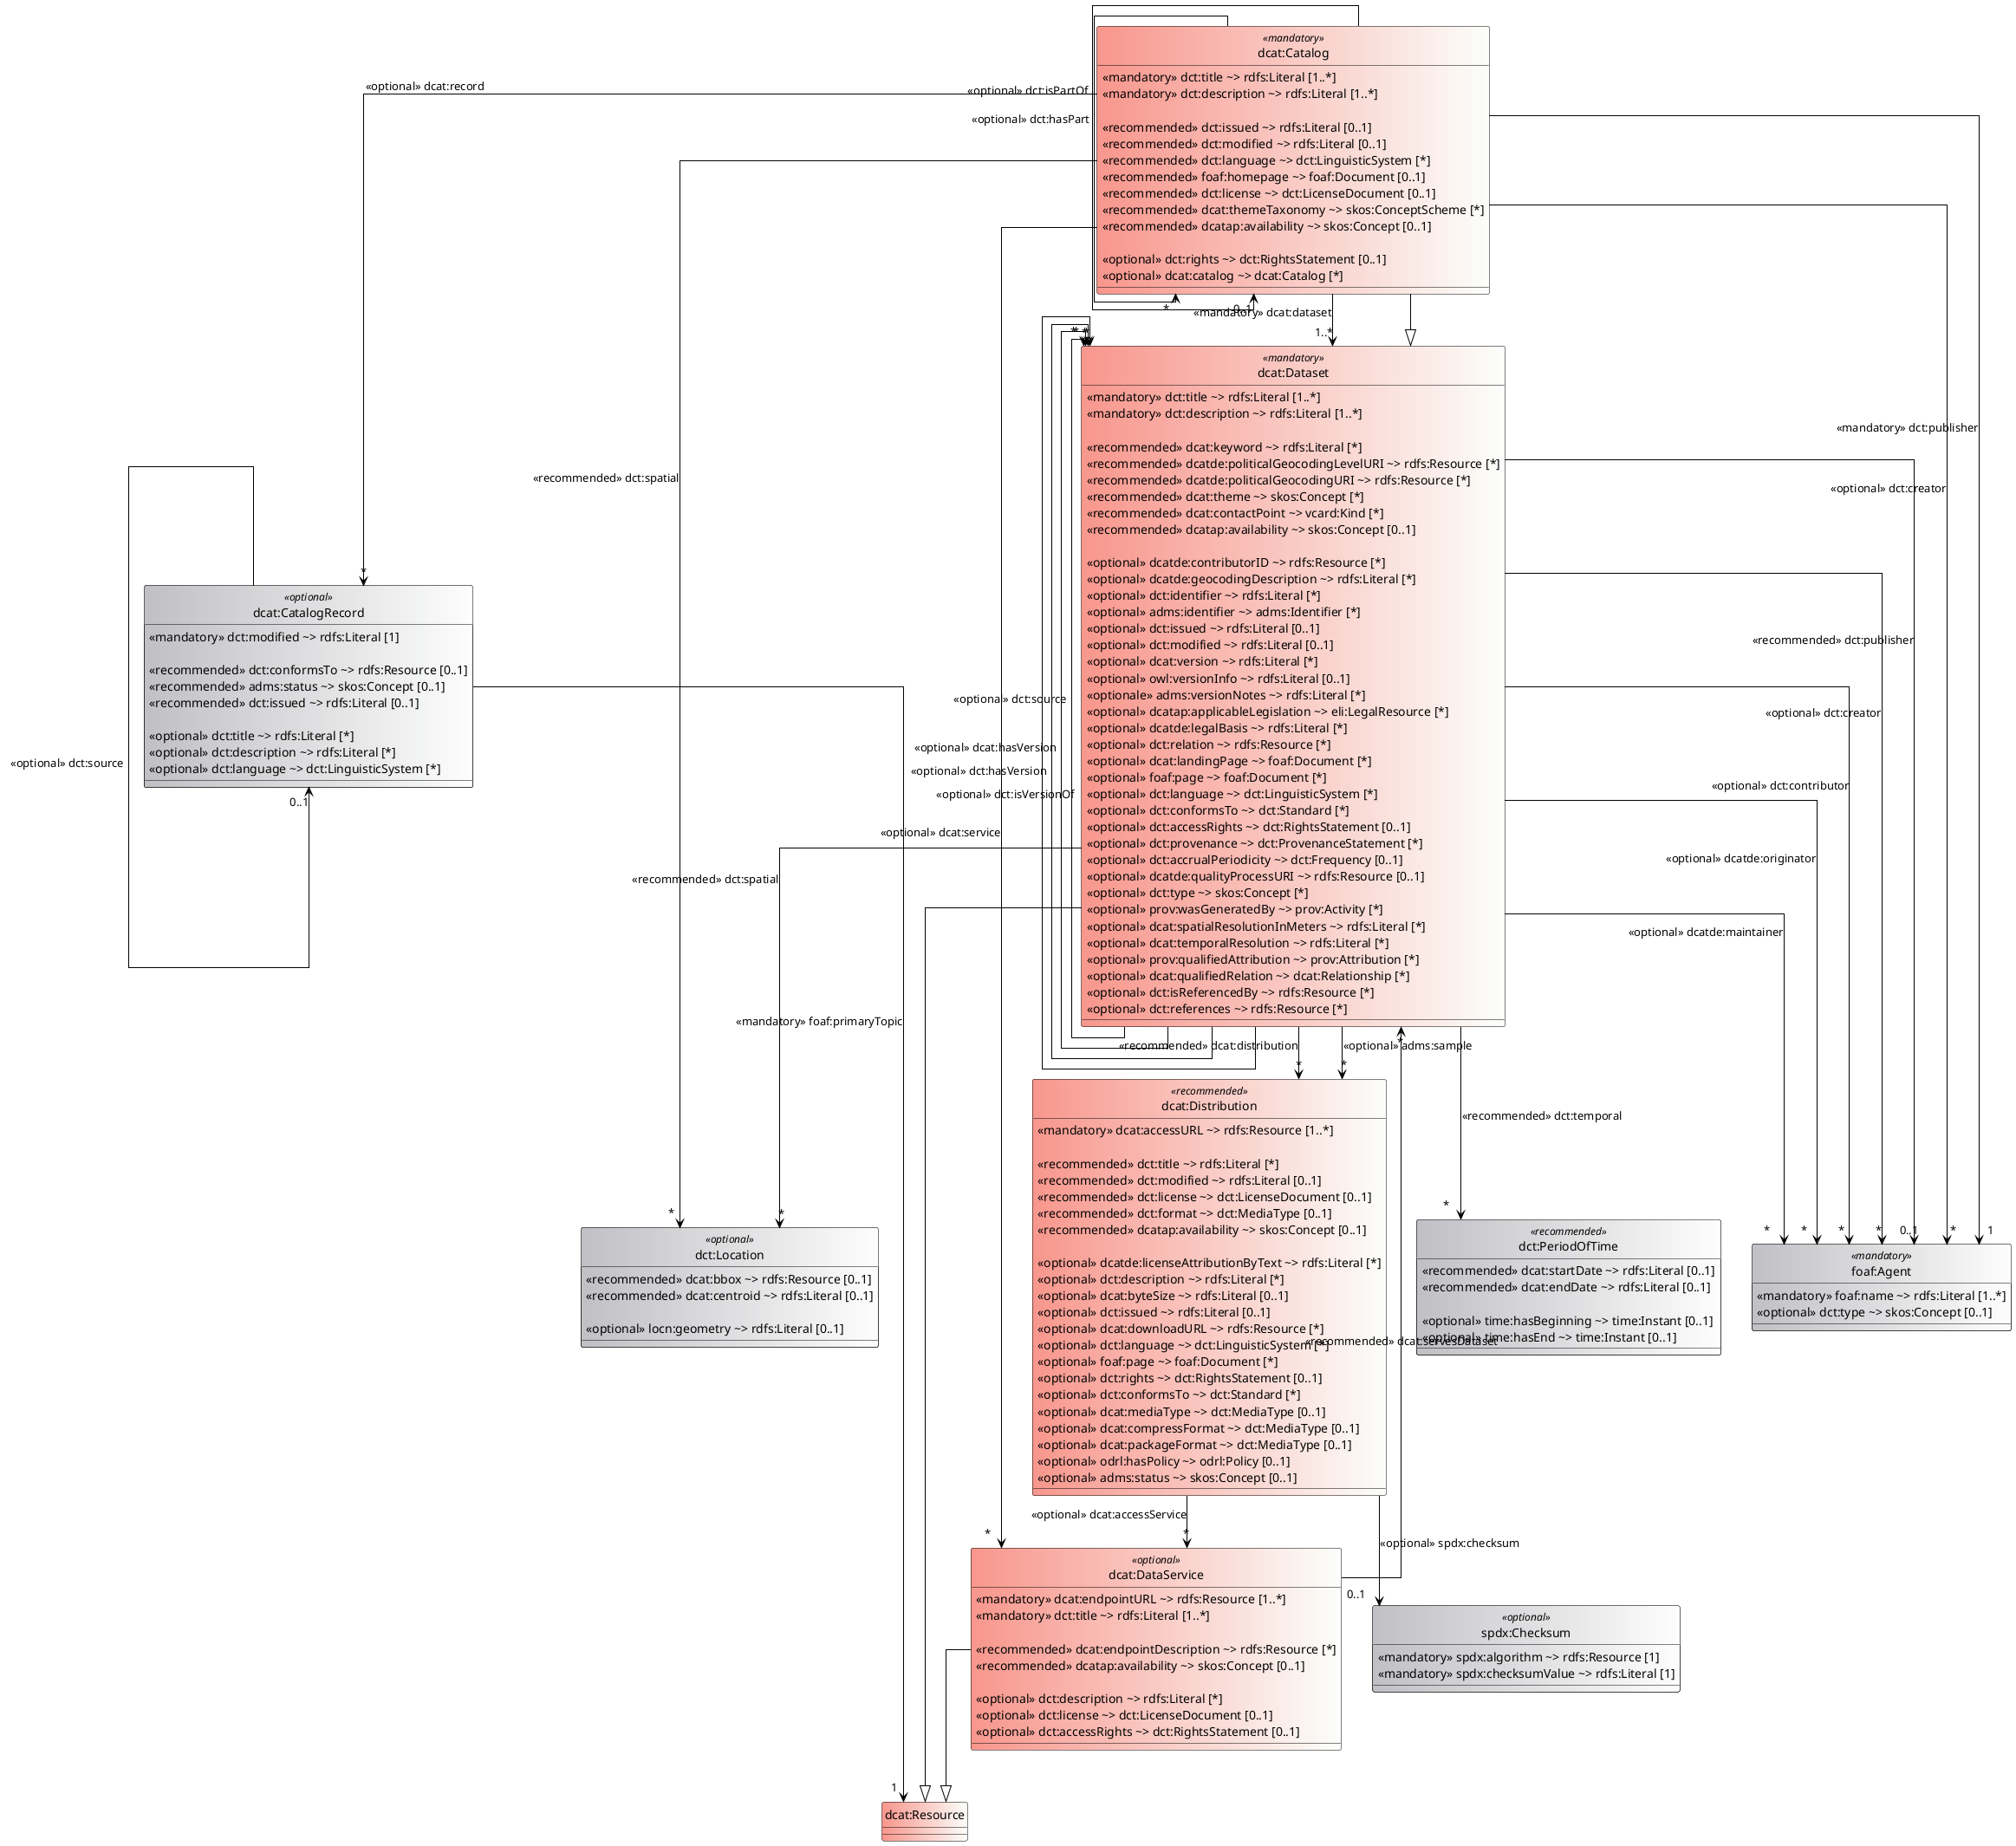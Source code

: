 @startuml

remove @unlinked

hide class circle
' hide fields

skinparam ClassBackgroundColor #C1C0C5|FDFEFD 
skinparam ClassBorderColor black
skinparam ArrowColor black
skinparam BorderColor black 
skinparam linetype ortho

class "dcat:Catalog" <<mandatory>> #F8978D|FCFFFC {
    <<mandatory>> dct:title ~> rdfs:Literal [1..*]
        '@ rdfs:label      = Titel
        '@ _:internalLink  = katalog-titel
        '@ rdfs:range      = http://www.w3.org/2000/01/rdf-schema#Literal
        '@ rdfs:comment    = Diese Eigenschaft bezeichnet den einem Katalog zugewiesenen Titel.
        '@ rdfs:comment    = Diese Eigenschaft kann für parallele Sprachversionen des Katalogtitels wiederholt werden.
        '@ rdf:about       = http://purl.org/dc/terms/title
        '@ rdfs:seeAlso    = https://www.w3.org/TR/vocab-dcat-2/#Property:resource_title
        '@ sh:shapes       = dcatap:Catalog_Property_dct_title
    <<mandatory>> dct:description ~> rdfs:Literal [1..*]
        '@ rdfs:label      = Beschreibung
        '@ _:internalLink  = katalog-beschreibung
        '@ rdfs:range      = http://www.w3.org/2000/01/rdf-schema#Literal
        '@ rdfs:comment    = Diese Eigenschaft enthält eine Beschreibung des Kataloges als Freitext.
        '@ rdfs:comment    = Diese Eigenschaft kann für parallel existierende Sprachversionen der Katalogbeschreibung wiederholt werden.
        '@ rdf:about       = http://purl.org/dc/terms/description
        '@ rdfs:seeAlso    = https://www.w3.org/TR/vocab-dcat-2/#Property:resource_description
        '@ sh:shapes       = dcatap:Catalog_Property_dct_description 

    <<recommended>> dct:issued ~> rdfs:Literal [0..1]
        '@ rdfs:label      = Veröffentlichungsdatum
        '@ _:internalLink  = katalog-veroffentlichungsdatum
        '@ rdfs:range      = http://www.w3.org/2000/01/rdf-schema#Literal
        '@ _:rangeOverride = [`rdfs:Literal`](http://www.w3.org/2000/01/rdf-schema#Literal) getyped als `xsd:date` oder `xsd:dateTime`
        '@ rdfs:comment    = Diese Eigenschaft enthält das Datum der Herausgabe/Emission (z.B. in Form einer Veröffentlichung) des Kataloges.
        '@ rdf:about       = http://purl.org/dc/terms/issued
        '@ rdfs:seeAlso    = https://www.w3.org/TR/vocab-dcat-2/#Property:resource_release_date
        '@ sh:shapes       = dcatap:Catalog_Property_dct_issued (erlaubt auch xsd:gYear und xsd:gYearMonth)
    <<recommended>> dct:modified ~> rdfs:Literal [0..1]
        '@ rdfs:label      = Aktualisierungsdatum
        '@ _:internalLink  = katalog-aktualisierungsdatum
        '@ _:rangeOverride = [`rdfs:Literal`](http://www.w3.org/2000/01/rdf-schema#Literal) getyped als `xsd:date` oder `xsd:dateTime`
        '@ rdfs:comment    = Diese Eigenschaft erfasst das Datum der letzten Aktualisierung bzw. Modifikation des Kataloges.
        '@ rdf:about       = http://purl.org/dc/terms/modified
        '@ rdfs:seeAlso    = https://www.w3.org/TR/vocab-dcat-2/#Property:resource_update_date
        '@ sh:shapes       = dcatap:Catalog_Property_dct_modified (erlaubt auch xsd:gYear und xsd:gYearMonth)
    <<recommended>> dct:language ~> dct:LinguisticSystem [*]
        '@ rdfs:label      = Sprache
        '@ _:internalLink  = katalog-sprache
        '@ rdfs:range      = http://purl.org/dc/terms/LinguisticSystem
        '@ rdfs:comment    = Diese Eigenschaft bezieht sich auf die Sprache, die in den textuellen Beschreibungen der dem Katalog zugehörigen DCAT-Ressourcen Verwendung findet (z.B. Titel, Beschreibungen usw.). 
        '@ rdfs:comment    = Diese Eigenschaft kann wiederholt werden, falls die Metadaten in verschiedenen Sprachen zur Verfügung stehen.
        '@ rdf:about       = http://purl.org/dc/terms/language
        '@ rdfs:seeAlso    = https://www.w3.org/TR/vocab-dcat-2/#Property:resource_language
        '@ _:vocabularyLink = #kv-languages
        '@ sh:shapes       = ___TBD___(kein Test des Vokabulars)
    <<recommended>> foaf:homepage ~> foaf:Document [0..1]
        '@ rdfs:label      = Homepage
        '@ _:internalLink  = katalog-homepage
        '@ rdfs:range      = http://xmlns.com/foaf/0.1/Document
        '@ rdfs:comment    = Diese Eigenschaft verweist auf eine Homepage, welche die zentrale Homepage des Kataloges ist.
        '@ rdf:about       = http://xmlns.com/foaf/0.1/homepage
        '@ rdfs:seeAlso    = https://www.w3.org/TR/vocab-dcat-2/#Property:catalog_homepage
        '@ sh:shapes       = dcatap:Catalog_Property_foaf_homepage, ___TBD___(kein Test, ob Ziel eine Ressource)
    <<recommended>> dct:license ~> dct:LicenseDocument [0..1]
        '@ rdfs:label      = Lizenz
        '@ _:internalLink  = katalog-lizenz
        '@ rdfs:range      = http://purl.org/dc/terms/LicenseDocument
        '@ rdfs:comment    = Diese Eigenschaft bezieht sich auf die Lizenz, mit welcher der Katalog verwendet oder wiederverwendet werden kann.
        '@ rdf:about       = http://purl.org/dc/terms/license
        '@ rdfs:seeAlso    = https://www.w3.org/TR/vocab-dcat-2/#Property:resource_license
        '@ _:vocabularyLink = #kv-licenses
        '@ sh:shapes       = dcatap:Catalog_Property_dct_license, ___TBD___(kein Test des Vokabulars)
    <<recommended>> dcat:themeTaxonomy ~> skos:ConceptScheme [*]
        '@ rdfs:label      = Kategorienschema
        '@ _:internalLink  = katalog-kategorienschema
        '@ rdfs:range      = http://www.w3.org/2004/02/skos/core#ConceptScheme
        '@ rdfs:comment    = Diese Eigenschaft verweist auf das eingesetzte Schema zur Klassifizierung der dem Katalog zugewiesenen DCAT-Ressourcen in Form von Kategorien.
        '@ rdf:about       = http://www.w3.org/ns/dcat#themeTaxonomy
        '@ rdfs:seeAlso    = https://www.w3.org/TR/vocab-dcat-2/#Property:catalog_themes
        '@ _:deOriginal    = Für DCAT-AP.de muss dieser Wert immer mindestens http://publications.europa.eu/resource/authority/data-theme sein.
        '@ sh:shapes       = dcatap:Catalog_Property_dcat_themeTaxonomy, ___TBD___(kein Test, ob mindestens einmal auf o.a. verlinkt, kein Test, ob Ziel eine Ressource)
    <<recommended>> dcatap:availability ~> skos:Concept [0..1]
        '@ rdfs:label      = Verfügbarkeit
        '@ _:internalLink  = katalog-verfugbarkeit
        '@ rdfs:range      = http://www.w3.org/2000/01/rdf-schema#Resource
        '@ rdfs:comment    = Geplante Verfügbarkeit des Katalogs als Auswahl aus einer festen Liste von Werten via DCAT-AP URIs.
        '@ rdf:about       = http://data.europa.eu/r5r/availability
        '@ _:vocabularyLink = #kv-availability
        '@ _:deOriginal    = DCAT-AP.de ordnet diese Eigenschaft allen DCAT-Ressourcen und Distributionen zu.
        '@ sh:shapes       = ___TBD___(deutsche Besonderheit, kein Test des Vokabulars, Maximalzahl 1)

    <<optional>> dct:rights ~> dct:RightsStatement [0..1]
        '@ rdfs:label      = Nutzungsbestimmungen
        '@ _:internalLink  = katalog-nutzungsbestimmungen
        '@ rdfs:range      = http://purl.org/dc/terms/RightsStatement
        '@ rdfs:comment    = Diese Eigenschaft verweist auf eine juristische Darlegung, welche die mit dem Katalog assoziierten Nutzungsbestimmungen spezifiziert.
        '@ rdf:about       = http://purl.org/dc/terms/rights
        '@ rdfs:seeAlso    = https://www.w3.org/TR/vocab-dcat-2/#Property:resource_rights
        '@ sh:shapes       = dcatap:Catalog_Property_dct_rights, ___TBD___(kein Test, ob Ziel eine Ressource ist?)
    <<optional>> dcat:catalog ~> dcat:Catalog [*]
        '@ rdfs:label      = Katalog
        '@ _:internalLink  = katalog-katalog
        '@ rdfs:range      = http://www.w3.org/ns/dcat#Catalog
        '@ rdfs:comment    = Ein Katalog, dessen Inhalt im Kontext dieses Katalogs von Interesse ist.
        '@ rdf:about       = http://www.w3.org/ns/dcat#catalog
        '@ rdfs:seeAlso    = https://www.w3.org/TR/vocab-dcat-2/#Property:catalog_catalog
        '@ sh:shapes       = ___TBD___(Shape ohne Regeln, kein Test, ob Ziel ein dcat:Catalog)
}
'@ rdfs:label      = Katalog
'@ _:internalLink  = #klasse-katalog
'@ rdf:about       = http://www.w3.org/ns/dcat#Catalog
'@ rdfs:seeAlso    = https://www.w3.org/TR/vocab-dcat-2/#Class:Catalog
'@ rdfs:comment    = Eine Sammlung oder Quelle, welche die beschriebenen Datensätze, Datenservices oder Kataloge zur Verfügung stellt.
'@ _:usedBy        = dcat:catalog, dct:hasPart, dct:isPartOf (dcat:Catalog)
'@ rdfs:subClassOf = dcat:Dataset
'@ _:resourceHeirloom = [`odrl:hasPolicy`](#distribution-regelwerk).

"dcat:Catalog" --> "*" "dcat:DataService" : <<optional>> dcat:service
    '@ rdfs:label      = Datenservice
    '@ _:internalLink  = katalog-datenservice
    '@ rdfs:range      = http://www.w3.org/ns/dcat#DataService
    '@ rdfs:comment    = Diese Eigenschaft verknüpft den Katalog mit einem Datenservice, welcher somit Teil des Kataloges wird.
    '@ rdf:about       = http://www.w3.org/ns/dcat#service
    '@ rdfs:seeAlso    = https://www.w3.org/TR/vocab-dcat-2/#Property:catalog_service
    '@ sh:shapes       = ___TBD___(Shape ohne Regeln, kein Test, ob Ziel ein dcat:Catalog)

"dcat:Catalog" --> "*" "dct:Location"     : <<recommended>> dct:spatial
    '@ rdfs:label      = Räumliche Abdeckung
    '@ _:internalLink  = katalog-raumliche-abdeckung
    '@ rdfs:range      = http://purl.org/dc/terms/Location
    '@ rdfs:comment    = Diese Eigenschaft bezieht sich auf einen vom Katalog abgedeckten geographischen Bereich.
    '@ rdf:about       = http://purl.org/dc/terms/spatial
    '@ rdfs:seeAlso    = https://www.w3.org/TR/vocab-dcat-2/#Property:dataset_spatial
    '@ _:vocabularyLink = #kv-spatial
    '@ sh:shapes       = ___TBD___(Shape ohne Regeln, kein Test des Vokabulars, schwierig hier, kein Test, ob Ziel dct:Location)

"dcat:Catalog" --> "*"     "dcat:Catalog"       : <<optional>> dct:hasPart
    '@ rdfs:label      = Hat Teilkatalog
    '@ _:internalLink  = katalog-hat-teilkatalog
    '@ rdfs:range      = http://www.w3.org/ns/dcat#Catalog
    '@ rdfs:comment    = Diese Eigenschaft verweist auf einen in Beziehung stehenden Unterkatalog, der Teil des beschriebenen Kataloges ist.
    '@ rdfs:comment    = Hinweis: Range von W3C-DCAT ist dcat:Resource, nicht nur dcat:Catalog, wurde von DCAT-AP geändert.
    '@ rdf:about       = http://purl.org/dc/terms/hasPart
    '@ rdfs:seeAlso    = https://www.w3.org/TR/vocab-dcat-2/#Property:catalog_has_part
    '@ sh:shapes       = ___TBD___(Shape ohne Regeln, kein Test, ob Ziel ein dcat:Catalog)

"dcat:Catalog" --> "0..1"  "dcat:Catalog"       : <<optional>> dct:isPartOf
    '@ rdfs:label      = Ist Teilkatalog
    '@ _:internalLink  = katalog-ist-teilkatalog
    '@ rdfs:range      = http://www.w3.org/ns/dcat#Catalog
    '@ rdfs:comment    = Diese Eigenschaft verweist auf einen in Beziehung stehenden Hauptkatalog, in welchem der beschriebene Katalog physikalisch oder logisch eingebunden ist.
    '@ rdfs:comment    = Hinweis: Nicht Teil von W3C-DCAT, von DCAT-AP hinzugefügt.
    '@ rdf:about       = http://purl.org/dc/terms/isPartOf
    '@ rdfs:seeAlso    = https://www.dublincore.org/specifications/dublin-core/dcmi-terms/#http://purl.org/dc/terms/isPartOf
    '@ sh:shapes       = dcatap:Catalog_Property_dct_isPartOf, ___TBD___(kein Test, ob Ziel ein dcat:Catalog)

"dcat:Catalog" --> "*"     "dcat:CatalogRecord" : <<optional>> dcat:record
    '@ rdfs:label      = Katalogeintrag
    '@ _:internalLink  = katalog-katalogeintrag
    '@ rdfs:range      = http://www.w3.org/ns/dcat#CatalogRecord
    '@ rdfs:comment    = Diese Eigenschaft bezieht sich auf den Katalogeintrag, welcher Teil des Kataloges ist.
    '@ rdfs:comment    = Diese Eigenschaft darf nur mit der besonderen Klasse [`dcat:CatalogRecord`](#klasse-katalogeintrag) verwendet werden. Es handelt sich dabei nicht um einen gewöhnlichen Datensatz.
    '@ rdf:about       = http://www.w3.org/ns/dcat#record
    '@ rdfs:seeAlso    = https://www.w3.org/TR/vocab-dcat-2/#Property:catalog_catalog_record
    '@ sh:shapes       = ___TBD___(Shape ohne Regeln, kein Test, ob Ziel ein dcat:CatalogRecord)

"dcat:Catalog" --> "1..*"  "dcat:Dataset"       : <<mandatory>> dcat:dataset
    '@ rdfs:label      = Datensatz
    '@ _:internalLink  = katalog-datensatz
    '@ rdfs:range      = http://www.w3.org/ns/dcat#Dataset
    '@ rdfs:comment    = Diese Eigenschaft verknüpft den Katalog mit einem Datensatz, welcher somit Teil des Kataloges wird.
    '@ rdf:about       = http://www.w3.org/ns/dcat#dataset
    '@ rdfs:seeAlso    = https://www.w3.org/TR/vocab-dcat-2/#Property:catalog_dataset
    '@ sh:shapes       = ___TBD___(Shape ohne Regeln, kein Test auf Mindestzahl, lohnt es sich, das wider besseren Wissens zu erzwingen?)

"dcat:Catalog" --> "1"     "foaf:Agent"         : <<mandatory>> dct:publisher
    '@ rdfs:label      = Herausgeber
    '@ _:internalLink  = katalog-herausgeber
    '@ rdfs:range      = http://xmlns.com/foaf/0.1/Agent
    '@ rdfs:comment    = Diese Eigenschaft bezieht sich auf die Stelle oder Person, die verantwortlich für Bereitstellung des Kataloges ist.
    '@ rdfs:comment    = Es ist zugleich die Stelle oder Person, die über die Einräumung von Zugang und Nutzungsrechten für Dritte entschieden hat.
    '@ rdfs:comment    = Die Verwendung wird im [Konventionenhandbuch](https://www.dcat-ap.de/def/dcatde/2.0/implRules/#angaben-zum-herausgeber) genauer beschrieben.
    '@ rdf:about       = http://purl.org/dc/terms/publisher
    '@ rdfs:seeAlso    = https://www.w3.org/TR/vocab-dcat-2/#Property:resource_publisher
    '@ sh:shapes       = dcatap:Catalog_Property_dct_publisher, ___TBD___(kein Test, ob Ziel ein foaf:Agent)

"dcat:Catalog" --> "*"     "foaf:Agent"         : <<optional>> dct:creator
    '@ rdfs:label      = Autor
    '@ _:internalLink  = katalog-autor
    '@ rdfs:range      = http://xmlns.com/foaf/0.1/Agent
    '@ rdfs:comment    = Diese Eigenschaft verweist auf Stellen oder Personen, die den Katalog erstellt hat.
    '@ rdfs:comment    = Die Verwendung wird im [Konventionenhandbuch](https://www.dcat-ap.de/def/dcatde/2.0/implRules/#weitere-wichtige-rollen) genauer beschrieben.
    '@ rdf:about       = http://purl.org/dc/terms/creator
    '@ rdfs:seeAlso    = https://www.w3.org/TR/vocab-dcat-2/#Property:resource_creator
    '@ sh:shapes       =  ___TBD___(Shape ohne Regeln

class "dcat:Dataset" <<mandatory>> #F8978D|FCFFFC { 
    <<mandatory>> dct:title ~> rdfs:Literal [1..*]
        '@ rdfs:label      = Titel
        '@ _:internalLink  = datensatz-titel
        '@ rdfs:range      = http://www.w3.org/2000/01/rdf-schema#Literal
        '@ rdfs:comment    = Diese Eigenschaft bezeichnet den einem Datensatz zugewiesenen Titel.
        '@ rdfs:comment    = Diese Eigenschaft kann für parallele Sprachversionen des Datensatztitels wiederholt werden.
        '@ rdfs:comment    = Die Verwendung wird im [Konventionenhandbuch](https://www.dcat-ap.de/def/dcatde/2.0/implRules/#redundante-angaben-im-titel) genauer beschrieben.
        '@ rdf:about       = http://purl.org/dc/terms/title
        '@ rdfs:seeAlso    = https://www.w3.org/TR/vocab-dcat-2/#Property:resource_title
        '@ sh:shapes       = dcatap:Dataset_Property_dct_title
    <<mandatory>> dct:description ~> rdfs:Literal [1..*]
        '@ rdfs:label      = Beschreibung
        '@ _:internalLink  = datensatz-beschreibung
        '@ rdfs:range      = http://www.w3.org/2000/01/rdf-schema#Literal
        '@ rdfs:comment    = Diese Eigenschaft enthält eine Beschreibung des Datensatzes als Freitext.
        '@ rdfs:comment    = Diese Eigenschaft kann für parallel existierende Sprachversionen der Datensatzbeschreibung wiederholt werden.
        '@ rdf:about       = http://purl.org/dc/terms/description
        '@ rdfs:seeAlso    = https://www.w3.org/TR/vocab-dcat-2/#Property:resource_description
        '@ sh:shapes       = dcatap:Dataset_Property_dct_title

    <<recommended>> dcat:keyword ~> rdfs:Literal [*]
        '@ rdfs:label      = Schlagwort
        '@ _:internalLink  = datensatz-schlagwort
        '@ rdfs:range      = http://www.w3.org/2000/01/rdf-schema#Literal
        '@ rdfs:comment    = Diese Eigenschaft enthält ein Schlagwort oder Schlüsselbegriff zur Beschreibung des Datensatzes. 
        '@ rdfs:comment    = Diese Eigenschaft kann für unterschiedliche Schlagworte und parallel existierende Sprachversionen wiederholt werden.
        '@ rdf:about       = http://www.w3.org/ns/dcat#keyword
        '@ rdfs:seeAlso    = https://www.w3.org/TR/vocab-dcat-2/#Property:resource_keyword
        '@ sh:shapes       = dcatap:Dataset_Property_dcat_keyword
    <<recommended>> dcatde:politicalGeocodingLevelURI ~> rdfs:Resource [*]
        '@ rdfs:label      = Ebene der geopolitischen Abdeckung
        '@ _:internalLink  = datensatz-ebene-geopolitischen-abdeckung
        '@ rdfs:range      = http://www.w3.org/2000/01/rdf-schema#Resource
        '@ rdfs:comment    = Geopolitische Abdeckung des Datensatzes, etwa durch Kennzeichnung der Verwaltungsebene Bund, Bundesland, Kreis oder Kommune, als dcat-ap.de URI.
        '@ rdfs:comment    = Die Verwendung wird im [Konventionenhandbuch](https://www.dcat-ap.de/def/dcatde/2.0/implRules/#ebene-des-verwaltungspolitischen-geobezug-als-uri) genauer beschrieben.
        '@ rdf:about       = http://dcat-ap.de/def/dcatde/politicalGeocodingLevelURI
        '@ _:deOriginal    = Für die Referenzierung sollen die auf https://www.dcat-ap.de/def/politicalGeocoding/Level/ veröffentlichte Wertelisten verwendet werden. (Siehe Vokabulare zur Nutzung DCAT-AP.de)
        '@ _:vocabularyLink = #kv-political-geocoding-level
        '@ sh:shapes       = ___TBD___(deutsche Eigenschaft)
    <<recommended>> dcatde:politicalGeocodingURI ~> rdfs:Resource [*]
        '@ rdfs:label      = Geopolitische Abdeckung
        '@ _:internalLink  = datensatz-geopolitischen-abdeckung
        '@ rdfs:range      = http://www.w3.org/2000/01/rdf-schema#Resource
        '@ rdfs:comment    = Diese Eigenschaft verknüpft einen Datensatz mit dem von ihm abgedeckten administrativen Gebiet der Bundesrepublik Deutschland, etwa ein konkretes Bundesland, eine Kommune oder ein Landkreis repräsentiert durch eine URI.
        '@ rdfs:comment    = Die Verwendung wird im [Konventionenhandbuch](https://www.dcat-ap.de/def/dcatde/2.0/implRules/#verwaltungspolitischer-geobezug-als-uri) genauer beschrieben.
        '@ rdf:about       = http://dcat-ap.de/def/dcatde/politicalGeocodingLevelURI
        '@ _:deOriginal    = Für die Referenzierung wird eine zu nutzende Wertelisten separat veröffentlichten.
        '@ _:vocabularyLink = #kv-political-geocoding-uri
        '@ sh:shapes       = ___TBD___(deutsche Eigenschaft)
    <<recommended>> dcat:theme ~> skos:Concept [*]
        '@ rdfs:label      = Kategorie
        '@ _:internalLink  = datensatz-kategorie
        '@ rdfs:range      = http://www.w3.org/2004/02/skos/core#Concept
        '@ rdfs:comment    = Diese Eigenschaft bezieht sich auf die dem Datensatz zugewiesenen Kategorien. Mit einem Datensatz können mehrere Kategorien assoziiert sein.
        '@ rdfs:comment    = Die Verwendung wird im [Konventionenhandbuch](https://www.dcat-ap.de/def/dcatde/2.0/implRules/#angaben-zu-kategorien) genauer beschrieben.
        '@ rdf:about       = http://www.w3.org/ns/dcat#theme
        '@ rdfs:seeAlso    = https://www.w3.org/TR/vocab-dcat-2/#Property:resource_theme
        '@ _:vocabularyLink = #kv-data-theme
        '@ sh:shapes       = ___TBD___(Shape ohne Regeln, kein Test des Vokabulars)
    <<recommended>> dcat:contactPoint ~> vcard:Kind [*]
        '@ rdfs:label      = Kontakt
        '@ _:internalLink  = datensatz-kontakt
        '@ rdfs:range      = http://www.w3.org/TR/vcard-rdf/#Kind
        '@ rdfs:comment    = Diese Eigenschaft umfasst Kontaktinformationen, welche für das Zusenden von Kommentaren zum jeweiligen Datensatz verwendet werden können.
        '@ rdfs:comment    = Die Verwendung wird im [Konventionenhandbuch](https://www.dcat-ap.de/def/dcatde/2.0/implRules/#ansprechstelle) genauer beschrieben.
        '@ rdf:about       = http://www.w3.org/ns/dcat#contactPoint
        '@ rdfs:seeAlso    = https://www.w3.org/TR/vocab-dcat-2/#Property:resource_contact_point
        '@ sh:shapes       = ___TBD___(Shape ohne Regeln, kein Test, ob Ziel ein vcard:Kind)
    <<recommended>> dcatap:availability ~> skos:Concept [0..1]
        '@ rdfs:label      = Verfügbarkeit
        '@ _:internalLink  = datensatz-verfugbarkeit
        '@ rdfs:range      = http://www.w3.org/2000/01/rdf-schema#Resource
        '@ rdfs:comment    = Geplante Verfügbarkeit des Datensatzes als Auswahl aus einer festen Liste von Werten via DCAT-AP URIs.
        '@ rdf:about       = http://data.europa.eu/r5r/availability
        '@ _:vocabularyLink = #kv-availability
        '@ _:deOriginal    = DCAT-AP.de ordnet diese Eigenschaft allen DCAT-Ressourcen und Distributionen zu.
        '@ sh:shapes       = ___TBD___(deutsche Besonderheit, kein Test des Vokabulars, Maximalzahl 1)

    <<optional>> dcatde:contributorID ~> rdfs:Resource [*]
        '@ rdfs:label        = Datenbereitsteller ID
        '@ _:internalLink    = datensatz-datenbereitsteller-id
        '@ rdfs:range        = http://www.w3.org/2000/01/rdf-schema#Resource
        '@ rdfs:comment      = Diese Eigenschaft übermittelt die ID des Bereitstellers der Daten aus dem jeweils portaleigenem Access- und Identitymanagement (wenn vorhanden).
        '@ rdfs:comment      = Ihre genaue Verwendung ist nur für die Anlieferung an GovData festgelegt und wird im [Konventionenhandbuch](https://www.dcat-ap.de/def/dcatde/2.0/implRules/#eindeutige-kennzeichnung-der-datenbereitsteller) genauer beschrieben.
        '@ rdf:about         = http://dcat-ap.de/def/dcatde/contributorID
        '@ _:deOriginal      = Von DCAT-AP.de eingeführte Eigenschaft.
        '@ _:vocabularyLink = #kv-contributors
        '@ sh:shapes         = ___TBD___(deutsche Eigenschaft)
    <<optional>> dcatde:geocodingDescription ~> rdfs:Literal [*]
        '@ rdfs:label      = Beschreibung der Abdeckung
        '@ _:internalLink  = datensatz-beschreibung-abdeckung
        '@ rdfs:range      = http://www.w3.org/2000/01/rdf-schema#Literal
        '@ rdfs:comment    = Diese Eigenschaft enthält die geografische Abdeckung eines Datensatzes, repräsentiert durch die Bezeichnung eines administrativen Gebiets oder eines fachlichen Bezugs als Freitext.
        '@ rdfs:comment    = Ergänzend als Text bzw. alleinstehend für alle Fälle bei denen die geopolitische Abdeckung nicht durch eine URI angegeben werden kann (z.B. bei komplexeren Bund-Länder-Kooperationen oder auf kommunaler Ebene). 
        '@ rdfs:comment    = Die Verwendung wird im [Konventionenhandbuch](https://www.dcat-ap.de/def/dcatde/2.0/implRules/#geobezug-als-beschreibender-text) genauer beschrieben. Sie kann für parallele Sprachversionen wiederholt werden.
        '@ rdf:about       = http://dcat-ap.de/def/dcatde/geocodingDescription
        '@ _:deOriginal    = Von DCAT-AP.de eingeführte Eigenschaft. Beispiele: "Gemeinden des Wasserzweckverbands Straubing-Land" oder "Verband Region Rhein-Neckar".
        '@ sh:shapes         = ___TBD___(deutsche Eigenschaft)
    <<optional>> dct:identifier ~> rdfs:Literal [*]
        '@ rdfs:label      = ID
        '@ _:internalLink  = datensatz-id
        '@ rdfs:range      = http://www.w3.org/2000/01/rdf-schema#Literal
        '@ rdfs:comment    = Diese Eigenschaft enthält die Haupt-ID des Datensatzes im Kontext des jeweiligen Kataloges (z.B. die URI-Adresse oder eine andere eindeutige ID).
        '@ rdfs:comment    = Die Verwendung wird im [Konventionenhandbuch](https://www.dcat-ap.de/def/dcatde/2.0/implRules/#identifier) genauer beschrieben.
        '@ rdf:about       = http://purl.org/dc/terms/identifier
        '@ rdfs:seeAlso    = https://www.w3.org/TR/vocab-dcat-2/#Property:resource_identifier
        '@ sh:shapes       = dcatap:Dataset_Property_dct_identifier
    <<optional>> adms:identifier ~> adms:Identifier [*]
        '@ rdfs:label      = Andere ID
        '@ _:internalLink  = datensatz-andere-id
        '@ rdfs:range      = http://www.w3.org/2000/01/rdf-schema#Literal
        '@ rdfs:comment    = Diese Eigenschaft verweist auf sekundäre IDs des Datensatzes, wie zum Beispiel DataCite (http://www.datacite.org/), DOI (Digital Object Identifier: http://www.doi.org/), EZID (https://ezid.cdlib.org/), W3ID (W3C Permanent Identifiers for the Web: https://w3id.org/) oder andere fachspezifische Identifier.
        '@ rdfs:comment    = Die Verwendung wird im [Konventionenhandbuch](https://www.dcat-ap.de/def/dcatde/2.0/implRules/#identifier) genauer beschrieben.
        '@ rdf:about       = http://purl.org/dc/terms/identifier
        '@ rdfs:seeAlso    = [Beschreibung der Klasse bei DCAT-AP.de](#klasse-identifikator)
        '@ sh:shapes       = ___TBD___(Shape ohne Regeln, kein Test, ob Ziel ein adms:Identifier)
    <<optional>> dct:issued ~> rdfs:Literal [0..1]
        '@ rdfs:label      = Veröffentlichungsdatum
        '@ _:internalLink  = datensatz-veroffentlichungsdatum
        '@ _:rangeOverride = [`rdfs:Literal`](http://www.w3.org/2000/01/rdf-schema#Literal) getyped als `xsd:date` oder `xsd:dateTime`
        '@ rdfs:comment    = Diese Eigenschaft enthält das Datum der Herausgabe/Emission (z.B. in Form einer Veröffentlichung) des Datensatzes.
        '@ rdf:about       = http://purl.org/dc/terms/issued
        '@ rdfs:seeAlso    = https://www.w3.org/TR/vocab-dcat-2/#Property:resource_release_date
        '@ sh:shapes       = dcatap:Dataset_Property_dct_issued (erlaubt auch xsd:gYear und xsd:gYearMonth)
    <<optional>> dct:modified ~> rdfs:Literal [0..1]
        '@ rdfs:label      = Aktualisierungsdatum
        '@ _:internalLink  = datensatz-aktualisierungsdatum
        '@ _:rangeOverride = [`rdfs:Literal`](http://www.w3.org/2000/01/rdf-schema#Literal) getyped als `xsd:date` oder `xsd:dateTime`
        '@ rdfs:comment    = Diese Eigenschaft erfasst das Datum der letzten Aktualisierung bzw. Modifikation des Datensatzes.
        '@ rdfs:comment    = Die Verwendung wird im [Konventionenhandbuch](https://www.dcat-ap.de/def/dcatde/2.0/implRules/#erkennung-von-dubletten) genauer beschrieben.
        '@ rdf:about       = http://purl.org/dc/terms/modified
        '@ rdfs:seeAlso    = https://www.w3.org/TR/vocab-dcat-2/#Property:resource_update_date
        '@ sh:shapes       = dcatap:Dataset_Property_dct_modified (erlaubt auch xsd:gYear und xsd:gYearMonth)
    <<optional>> dcat:version ~> rdfs:Literal [*]
        '@ rdfs:label      = Versionsbezeichnung
        '@ _:internalLink  = datensatz-versionsbezeichnung
        '@ rdfs:range      = http://www.w3.org/2000/01/rdf-schema#Literal
        '@ rdfs:comment    = Diese Eigenschaft enthält eine Versionsnummer oder anderweitige Versionskennzeichnung des Datensatzes.
        '@ rdf:about       = http://www.w3.org/ns/dcat#version
        '@ rdfs:seeAlso    = https://www.w3.org/TR/vocab-dcat-3/#Property:resource_version
        '@ rdfs:seeAlso    = https://semiceu.github.io/DCAT-AP/releases/3.0.0/#Dataset.version
        '@ adms:versionNotes = 3.0: Neu hinzugefügt.
    <<optional>> owl:versionInfo ~> rdfs:Literal [0..1]
        '@ rdfs:label      = Versionsbezeichnung (DEPRECATED)
        '@ _:internalLink  = datensatz-versionsbezeichnung-deprecated
        '@ rdfs:range      = http://www.w3.org/2000/01/rdf-schema#Literal
        '@ rdfs:comment    = Diese Eigenschaft enthält eine Versionsnummer oder anderweitige Versionskennzeichnung des Datensatzes.
        '@ rdfs:comment    = Die Verwendung wird im [Konventionenhandbuch](https://www.dcat-ap.de/def/dcatde/2.0/implRules/#angaben-zur-versionierung) genauer beschrieben.
        '@ rdf:about       = http://www.w3.org/2002/07/owl#versionInfo
        '@ rdfs:seeAlso    = https://www.w3.org/TR/owl-ref/#versionInfo-def
        '@ adms:versionNotes = 3.0: [DEPRECATED](#glossar-deprecated)
        '@ sh:shapes       = dcatap:Dataset_Property_owl_versionInfo
    <<optionale>> adms:versionNotes ~> rdfs:Literal [*]
        '@ rdfs:label      = Versionserläuterung
        '@ _:internalLink  = datensatz-versionserlauterung
        '@ rdfs:range      = http://www.w3.org/2000/01/rdf-schema#Literal
        '@ rdfs:comment    = Diese Eigenschaft enthält eine Beschreibung der Unterschiede zwischen dieser und den vorbestehenden Versionen des Datensatzes.
        '@ rdfs:comment    = Dieses Eigenschaft kann für parallele Sprachversionen der Versionsbeschreibung wiederholt werden.
        '@ rdfs:comment    = Die Verwendung wird im [Konventionenhandbuch](https://www.dcat-ap.de/def/dcatde/2.0/implRules/#angaben-zur-versionierung) genauer beschrieben.
        '@ rdf:about       = http://www.w3.org/ns/adms#versionNotes
        '@ rdfs:seeAlso    = https://www.w3.org/TR/vocab-adms/#adms-versionnotes
        '@ sh:shapes       = dcatap:Dataset_Property_adms_versionNotes
    <<optional>> dcatap:applicableLegislation ~> eli:LegalResource [*]
        '@ rdfs:label      = Rechtsgrundlage
        '@ _:internalLink  = datensatz-rechtsgrundlage
        '@ rdfs:range      = http://data.europa.eu/eli/ontology#LegalResource
        '@ rdfs:comment    = Die Rechtsvorschriften, die die Erstellung oder Verwaltung des Datensatzes vorschreiben.
        '@ skos:scopeNote  = Handelt es sich um ein High Value Dataset, muss `http://data.europa.eu/eli/reg_impl/2023/138/oj` angegeben werden.
        '@ skos:scopeNote  = Ansonsten wird die Verwendung eine ELI-Identifiers empfohlen. Ist dieser nicht bekannt, soll ein möglichst stabiler Link zum Gesetz verwendet werden.
        '@ rdf:about       = http://data.europa.eu/r5r/applicableLegislation
        '@ rdfs:seeAlso    = https://semiceu.github.io/DCAT-AP/releases/3.0.0/#Dataset.applicablelegislation
        '@ adms:versionNotes = 3.0: Neu hinzugefügt.
    <<optional>> dcatde:legalBasis ~> rdfs:Literal [*]
        '@ rdfs:label      = Rechtsgrundlage für die Zugangseröffnung (DEPRECATED)
        '@ _:internalLink  = datensatz-rechtsgrundlage-zugangseroffnung
        '@ rdfs:range      = http://www.w3.org/2000/01/rdf-schema#Literal
        '@ rdfs:comment    = Dieses Feld dokumentiert als Freitext optional die Rechtsgrundlage für den Zugang zu den Informationen (die Zugangseröffnung), d.h. die originäre Rechtsgrundlage für den Zugang zu Daten der Verwaltung.
        '@ rdfs:comment    = Diese Eigenschaft kann für parallele Sprachversionen wiederholt werden.
        '@ rdf:about       = http://dcat-ap.de/def/dcatde/legalBasis
        '@ _:deOriginal    = Beispiele: Public Sector Information Directive (PSI-Direktive), Umweltinformationsgesetz (UIG), deutsche Informationsfreiheits- (IFG) und Transparenzgesetze.
        '@ adms:versionNotes = 3.0: [DEPRECATED](#glossar-deprecated)
        '@ sh:shapes         = ___TBD___(deutsche Eigenschaft)
    <<optional>> dct:relation ~> rdfs:Resource [*]
        '@ rdfs:label      = Verwandte Ressource
        '@ _:internalLink  = datensatz-verwandte-ressource
        '@ rdfs:range      = http://www.w3.org/2000/01/rdf-schema#Resource
        '@ rdfs:comment    = Diese Eigenschaft verweist auf eine verwandte Ressource.
        '@ rdfs:comment    = Die Verwendung wird im [Konventionenhandbuch](https://www.dcat-ap.de/def/dcatde/2.0/implRules/#andere-beziehungen-zwischen-datensatzen-dct-relation) genauer beschrieben.
        '@ rdf:about       = http://purl.org/dc/terms/relation
        '@ rdfs:seeAlso    = https://www.w3.org/TR/vocab-dcat-2/#Property:resource_relation
        '@ sh:shapes       = dcatap:Dataset_Property_dct_relation (erlaubt auch BlankNodes)
    <<optional>> dcat:landingPage ~> foaf:Document [*]
        '@ rdfs:label      = Ursprüngliche Webseite
        '@ _:internalLink  = datensatz-ursprungliche-webseite
        '@ rdfs:range      = http://xmlns.com/foaf/0.1/Document
        '@ rdfs:comment    = Diese Eigenschaft verweist auf eine Webseite, welche Zugriff auf den Datensatz, seine Distributionen und/oder weitere Informationen ermöglicht. 
        '@ rdfs:comment    = Es ist beabsichtigt, auf die Webseite des originären Datenbereitstellers zu verweisen und nicht auf zwischengeschaltete Intermediäre.
        '@ rdf:about       = http://www.w3.org/ns/dcat#landingPage
        '@ rdfs:seeAlso    = https://www.w3.org/TR/vocab-dcat-2/#Property:resource_landing_page
        '@ sh:shapes       = ___TBD___(Shape ohne Regeln, kein Test, ob Ziel eine Ressource)
    <<optional>> foaf:page ~> foaf:Document [*]
        '@ rdfs:label      = Dokumentation
        '@ _:internalLink  = datensatz-dokumentation
        '@ rdfs:range      = http://xmlns.com/foaf/0.1/Document
        '@ rdfs:comment    = Diese Eigenschaft verweist auf eine Seite oder ein Dokument für den jeweiligen Datensatz.
        '@ rdf:about       = http://xmlns.com/foaf/0.1/page
        '@ rdfs:seeAlso    = http://xmlns.com/foaf/spec/#term_page
        '@ sh:shapes       = ___TBD___(Shape ohne Regeln, kein Test, ob Ziel eine Ressource)
    <<optional>> dct:language ~> dct:LinguisticSystem [*]
        '@ rdfs:label      = Sprache
        '@ _:internalLink  = datensatz-sprache
        '@ rdfs:range      = http://purl.org/dc/terms/LinguisticSystem
        '@ rdfs:comment    = Diese Eigenschaft bezieht sich auf die innerhalb des Datensatzes verwendete Sprache.
        '@ rdfs:comment    = Diese Eigenschaft kann wiederholt werden, falls mehrere Sprachen im Datensatz Verwendung finden.
        '@ rdf:about       = http://purl.org/dc/terms/language
        '@ rdfs:seeAlso    = https://www.w3.org/TR/vocab-dcat-2/#Property:resource_language
        '@ _:vocabularyLink = #kv-languages
        '@ sh:shapes       = ___TBD___(Shape ohne Regeln, kein Test des Vokabulars)
    <<optional>> dct:conformsTo ~> dct:Standard [*]
        '@ rdfs:label        = Konform zu Standard
        '@ _:internalLink    = datensatz-konform-zu-standard
        '@ rdfs:range        = http://purl.org/dc/terms/Standard
        '@ rdfs:comment      = Diese Eigenschaft verweist auf eine Implementierungsregel oder eine andere Spezifikation, zu welcher der Datensatz konform ist.
        '@ rdf:about         = http://purl.org/dc/terms/conformsTo
        '@ rdfs:seeAlso      = https://www.w3.org/TR/vocab-dcat-2/#Property:resource_conforms_to
        '@ sh:shapes         = ___TBD___(Shape ohne Regeln)
    <<optional>> dct:accessRights ~> dct:RightsStatement [0..1]
        '@ rdfs:label      = Grad der Zugänglichkeit
        '@ _:internalLink  = datensatz-grad-zuganglichkeit
        '@ rdfs:range      = http://purl.org/dc/terms/RightsStatement
        '@ rdfs:comment    = Diese Eigenschaft verweist auf Informationen, die darlegen, ob der Datensatz öffentlich zugänglich ist, Zugriffseinschränkungen existieren oder er nicht-öffentlich ist.
        '@ rdf:about       = http://purl.org/dc/terms/accessRights
        '@ rdfs:seeAlso    = https://www.w3.org/TR/vocab-dcat-2/#Property:resource_access_rights
        '@ _:vocabularyLink = #kv-access-right
        '@ adms:versionNotes = 3.0: Kontrolliertes Vokabular hinzugefügt.
        '@ sh:shapes       = dcatap:Dataset_Property_dct_accessRights, ___TBD___(kein Test, ob Ziel eine Ressource ist?)
    <<optional>> dct:provenance ~> dct:ProvenanceStatement [*]
        '@ rdfs:label      = Provenienz
        '@ _:internalLink  = datensatz-provenienz
        '@ rdfs:range      = http://purl.org/dc/terms/ProvenanceStatement
        '@ rdfs:comment    = Diese Eigenschaft umfasst eine Angabe zur Entwicklungsgeschichte des Datensatzes, insbesondere in wessen Besitz oder Obhut die Ressource sich bislang befunden hat, soweit die Wechsel signifikanten Einfluss auf die Authentizität, Integrität und Interpretierbarkeit dieser Ressource hat.
        '@ rdf:about       = http://purl.org/dc/terms/provenance
        '@ rdfs:seeAlso    = https://www.dublincore.org/specifications/dublin-core/dcmi-terms/#http://purl.org/dc/terms/provenance
        '@ sh:shapes       = ___TBD___(Shape ohne Regeln, kein Test, ob Ziel ein ProvenanceStatement?)
    <<optional>> dct:accrualPeriodicity ~> dct:Frequency [0..1]
        '@ rdfs:label      = Aktualisierungsfrequenz
        '@ _:internalLink  = datensatz-aktualisierungsfrequenz
        '@ rdfs:range      = http://purl.org/dc/terms/Frequency
        '@ rdfs:comment    = Diese Eigenschaft beschreibt die Aktualisierungsfrequenz des Datensatzes.
        '@ rdf:about       = http://purl.org/dc/terms/accrualPeriodicity
        '@ rdfs:seeAlso    = https://www.w3.org/TR/vocab-dcat-2/#Property:dataset_frequency
        '@ _:vocabularyLink = #kv-frequency
        '@ sh:shapes       = dcatap:Dataset_Property_dct_accrualPeriodicity, ___TBD___(kein Test des Vokabulars)
    <<optional>> dcatde:qualityProcessURI ~> rdfs:Resource [0..1]
        '@ rdfs:label      = Qualitätssicherungsprozess
        '@ _:internalLink  = datensatz-qualitatssicherungsprozess
        '@ rdfs:range      = http://www.w3.org/2000/01/rdf-schema#Resource
        '@ rdfs:comment    = Eine URI, die auf den Prozess zur Qualitätssicherung des Datensatzes verweist. Es handelt sich idealerweise um die URL einer Webseite.
        '@ rdfs:comment    = Die Verwendung wird im [Konventionenhandbuch](https://www.dcat-ap.de/def/dcatde/2.0/implRules/#webseite-mit-beschreibung-des-qualitatssicherungsprozesses) genauer beschrieben.
        '@ rdf:about       = http://dcat-ap.de/def/dcatde/qualityProcessURI
        '@ _:deOriginal    = Von dcat-ap.de eingeführte Eigenschaft.
        '@ sh:shapes         = ___TBD___(deutsche Eigenschaft)
    <<optional>> dct:type ~> skos:Concept [*]
        '@ rdfs:label        = Typ des Datensatzes
        '@ _:internalLink    = datensatz-typ
        '@ rdfs:range        = http://www.w3.org/2004/02/skos/core#Concept
        '@ rdfs:comment      = Diese Eigenschaft bezieht sich auf den Typ des Datensatzes. Es wurde noch kein kontrollierter Vokabular festgelegt.
        '@ rdf:about         = http://purl.org/dc/terms/type
        '@ rdfs:seeAlso      = https://www.w3.org/TR/vocab-dcat-2/#Property:resource_type
        '@ adms:versionNotes = 3.0: Kardinalität von `0..1` auf `*` geändert.
        '@ _:vocabularyLink  = #kv-dataset-type
        '@ sh:shapes         = dcatap:Dataset_Property_dct_type, ___TBD___(kein Test des Vokabulars)
    <<optional>> prov:wasGeneratedBy ~> prov:Activity [*]
        '@ rdfs:label        = Wurde erzeugt von
        '@ _:internalLink    = datensatz-wurde-erzeugt-von
        '@ rdfs:range        = https://www.w3.org/TR/prov-o/#Activity
        '@ rdfs:comment      = Diese Eigenschaft verweist auf die Aktivität, die zur Erstellung des Datensatzes geführt hat.
        '@ rdfs:comment      = Eine Aktivität ist typischer Weise eine Initiative, ein Projekt, eine Umfrage oder dauerhafte Handlung ("business as usual").
        '@ rdf:about         = https://www.w3.org/TR/prov-o/#wasGeneratedBy
        '@ rdfs:seeAlso      = https://www.w3.org/TR/vocab-dcat-2/#Property:dataset_was_generated_by
        '@ sh:shapes         = ___TBD___(Shape ohne Regeln, kein Test, ob Ziel eine Ressource?)
    <<optional>> dcat:spatialResolutionInMeters ~> rdfs:Literal [*]
        '@ rdfs:label      = Räumliche Auflösung in Meter
        '@ _:internalLink  = datensatz-raumliche-auflosung-in-meter
        '@ rdfs:range      = http://www.w3.org/2000/01/rdf-schema#Literal
        '@ _:rangeOverride = [`rdfs:Literal`](http://www.w3.org/2000/01/rdf-schema#Literal) getyped als [`xsd:decimal`](https://www.w3.org/TR/xmlschema11-2/#decimal)
        '@ rdfs:comment    = Diese Eigenschaft bezieht sich auf den kleinstmöglichen räumlichen Abstand, der in einem Datensatz auflösbar ist, gemessen in Metern.
        '@ rdfs:comment    = **Verwendungshinweis:** Kann die räumliche Auflösung nicht in Metern beschrieben werden, können stattdessen die spezielleren Eigenschaften verwendet werden, die [GeoDCAT-AP](https://semiceu.github.io/GeoDCAT-AP/releases/2.0.0/#spatial-resolution-spatial-resolution-of-the-dataset) hierfür zur Verfügung stellt.
        '@ rdf:about       = http://www.w3.org/ns/dcat#spatialResolutionInMeters
        '@ rdfs:seeAlso    = https://www.w3.org/TR/vocab-dcat-2/#Property:dataset_spatial_resolution
        '@ sh:shapes       = dcatap:Dataset_Property_dcat_spatialResolutionInMeters, ___TBD___(Kard ändert sich bei DCAT-AP 2.1 von [*] auf  [0..1])
    <<optional>> dcat:temporalResolution ~> rdfs:Literal [*]
        '@ rdfs:label        = Zeitliche Auflösung
        '@ _:internalLink    = datensatz-zeitliche-auflosung
        '@ rdfs:range        = [`rdfs:Literal`](http://www.w3.org/2000/01/rdf-schema#Literal) getyped als [`xsd:duration`](https://www.w3.org/TR/xmlschema11-2/#duration)
        '@ rdfs:comment      = Diese Eigenschaft bezieht sich auf den kürzesten im Datensatz auflösbaren Zeitraum.
        '@ rdf:about         = http://www.w3.org/ns/dcat#temporalResolution
        '@ rdfs:seeAlso      = https://www.w3.org/TR/vocab-dcat-2/#Property:dataset_spatial_resolution
        '@ sh:shapes         = dcatap:Dataset_Property_dcat_temporalResolution, ___TBD___(Kard ändert sich bei DCAT-AP 2.1 von [*] auf  [0..1])
    <<optional>> prov:qualifiedAttribution ~> prov:Attribution [*]
        '@ rdfs:label      = Rollenzuordnung
        '@ _:internalLink  = datensatz-rollenzuordnung
        '@ rdfs:range      = https://www.w3.org/TR/prov-o/#Attribution
        '@ rdfs:comment    = Verbindet den Datensatz über die Klasse `prov:Attribution` mit einem Agenten, der in beschriebener Weise Verantwortung für ihn trägt.
        '@ rdf:about       = https://www.w3.org/TR/prov-o/#qualifiedAttribution
        '@ rdfs:seeAlso    = https://www.w3.org/TR/vocab-dcat-2/#Property:resource_qualified_attribution
        '@ sh:shapes       = ___TBD___(Shape ohne Regeln, kein Test, ob Ziel eine prov:Attribution)
    <<optional>> dcat:qualifiedRelation ~> dcat:Relationship [*]
        '@ rdfs:label      = Qualifizierte Beziehung
        '@ _:internalLink  = datensatz-qualifizierte-beziehung
        '@ rdfs:range      = https://www.w3.org/TR/vocab-dcat-2/#Class:Relationship
        '@ rdfs:comment    = Link zu einer Beschreibung (in Form der Klasse `dcat:Relationship`) einer Beziehung zu einer anderen Ressource.
        '@ rdf:about       = http://www.w3.org/ns/dcat#qualifiedRelation
        '@ rdfs:seeAlso    = https://www.w3.org/TR/vocab-dcat-2/#Property:resource_qualified_relation
        '@ sh:shapes       = ___TBD___(Shape ohne Regeln, kein Test, ob Ziel eine dcat:Relation)
    <<optional>> dct:isReferencedBy ~> rdfs:Resource [*]
        '@ rdfs:label        = Wird Referenziert
        '@ _:internalLink    = datensatz-wird-referenziert
        '@ rdfs:range        = http://www.w3.org/2000/01/rdf-schema#Resource
        '@ rdfs:comment      = Diese Eigenschaft verweist auf eine Ressource, zum Beispiel eine Veröffentlichung, die ihrerseits auf den Datensatz referenziert, ihn verlinkt oder zitiert.
        '@ rdf:about         = http://purl.org/dc/terms/isReferencedBy
        '@ rdfs:seeAlso      = https://www.w3.org/TR/vocab-dcat-2/#Property:resource_is_referenced_by
        '@ sh:shapes         = dcatap:Dataset_Property_dc_isReferencedBy (erlaubt auch BlankNodes)
    <<optional>> dct:references ~> rdfs:Resource [*]
        '@ rdfs:label        = Referenziert
        '@ _:internalLink    = datensatz-referenziert
        '@ rdfs:range        = http://www.w3.org/2000/01/rdf-schema#Resource
        '@ rdfs:comment      = Diese Eigenschaft kann verwendet werden, um auf Referenzdatensätze wie ein High Value Dataset (HVD) oder einen Musterdatensatz des Musterdatenkatalogs zu verweisen.
        '@ rdfs:comment      = Die Verwendung wird im [Konventionenhandbuch](https://www.dcat-ap.de/def/dcatde/2.0/implRules/#verweis-auf-referenzobjekte) genauer beschrieben.
        '@ rdf:about         = http://purl.org/dc/terms/references
        '@ _:deOriginal      = Von DCAT-AP.de eingeführte Eigenschaft.
        '@ sh:shapes         = ___TBD___(deutsche Eigenschaft)
}   
'@ rdfs:label      = Datensatz
'@ _:internalLink  = #klasse-datensatz
'@ rdf:about       = http://www.w3.org/ns/dcat#Dataset
'@ rdfs:seeAlso    = https://www.w3.org/TR/vocab-dcat-2/#Class:Dataset
'@ rdfs:comment    = Eine logische Entität, welche die veröffentlichten Informationen repräsentiert.
'@ _:usedBy        = dcat:dataset (dcat:Catalog), dct:hasVersion, dct:isVersionOf, dct:source, (dcat:Dataset), dcat:servesDataset (dcat:DataService), foaf:primaryTopic (dcat:CatalogRecord)
'@ _:resourceHeirloom = [`dct:license`](#distribution-lizenz), [`dct:rights`](#distribution-grad-zuganglichkeit) und [`odrl:hasPolicy`](#distribution-regelwerk).
'@ rdfs:subClassOf = dcat:Resource

"dcat:Dataset" --> "*" "dct:Location"     : <<recommended>> dct:spatial
    '@ rdfs:label        = Räumliche Abdeckung
    '@ _:internalLink    = datensatz-raumliche-abdeckung
    '@ rdfs:range        = http://purl.org/dc/terms/Location
    '@ rdfs:comment      = Ein räumlicher Bereich oder ein bezeichneter Ort. Er kann durch ein kontrolliertes Vokabular oder mit geographischen Koordinaten repräsentiert werden.
    '@ rdfs:comment      = Im letzteren Fall wird die Verwendung des Core Location Vocabulary empfohlen, wie in der GeoDCAT-AP-Spezifikation beschrieben.
    '@ rdfs:comment      = Die Verwendung wird im [Konventionenhandbuch](https://www.dcat-ap.de/def/dcatde/2.0/implRules/#angaben-zur-geografischen-abdeckung) genauer beschrieben.
    '@ rdf:about         = http://purl.org/dc/terms/spatial
    '@ rdfs:seeAlso      = https://www.w3.org/TR/vocab-dcat-2/#Property:dataset_spatial
    '@ _:vocabularyLink  = #kv-spatial
    '@ sh:shapes         = ___TBD___(Shape ohne Regeln, kein Test des Vokabulars, schwierig hier, kein Test, ob Ziel dct:Location)

"dcat:Dataset" --> "*" "dct:PeriodOfTime" : <<recommended>> dct:temporal
    '@ rdfs:label        = Zeitliche Abdeckung
    '@ _:internalLink    = datensatz-zeitliche-abdeckung
    '@ rdfs:range        = http://purl.org/dc/terms/PeriodOfTime
    '@ rdfs:comment      = Ein Zeitintervall, welches durch Start- und Endzeitpunkt bezeichnet bzw. definiert ist.
    '@ rdf:about         = http://purl.org/dc/terms/temporal
    '@ rdfs:seeAlso      = https://www.w3.org/TR/vocab-dcat-2/#Property:dataset_temporal
    '@ sh:shapes         = ___TBD___(Shape ohne Regeln, kein Test, ob Ziel eine dct:PeriodOfTime)

"dcat:Dataset" -up-> "*"     "dcat:Dataset"       : <<optional>> dct:source
    '@ rdfs:label      = Quelle des Datensatzes
    '@ _:internalLink  = datensatz-quelle
    '@ rdfs:range      = http://www.w3.org/ns/dcat#Dataset
    '@ rdfs:comment    = Diese Eigenschaft bezieht sich auf einen verwandten Datensatz, von dem der beschriebene Datensatz abgeleitet ist.
    '@ rdfs:comment    = Die Verwendung wird im [Konventionenhandbuch](https://www.dcat-ap.de/def/dcatde/2.0/implRules/#quelle-von-metadaten) genauer beschrieben.
    '@ rdf:about       = http://purl.org/dc/terms/source
    '@ rdfs:seeAlso    = https://www.dublincore.org/specifications/dublin-core/dcmi-terms/#http://purl.org/dc/terms/source
    '@ sh:shapes       = ___TBD___(kein Test, ob Ziel ein dcat:Dataset)

"dcat:Dataset" -up-> "*"     "dcat:Dataset"       : <<optional>> dcat:hasVersion
    '@ rdfs:label      = Weitere Version
    '@ _:internalLink  = datensatz-weitere-version
    '@ rdfs:range      = http://www.w3.org/ns/dcat#Dataset
    '@ rdfs:comment    = Diese Eigenschaft bezieht sich auf einen verwandten Datensatz in Form einer weiteren/nachfolgenden Version, Edition oder Adaption des beschriebenen Datensatzes.
    '@ rdf:about       = http://www.w3.org/ns/dcat#hasVersion
    '@ rdfs:seeAlso    = https://www.w3.org/TR/vocab-dcat-3/#Property:resource_has_version
    '@ rdfs:seeAlso    = https://semiceu.github.io/DCAT-AP/releases/3.0.0/#Dataset.hasversion
    '@ adms:versionNotes = 3.0: Neu hinzugefügt.
"dcat:Dataset" -up-> "*"     "dcat:Dataset"       : <<optional>> dct:hasVersion
    '@ rdfs:label      = Weitere Version (DEPRECATED)
    '@ _:internalLink  = datensatz-weitere-version-deprecated
    '@ rdfs:range      = http://www.w3.org/ns/dcat#Dataset
    '@ rdfs:comment    = Diese Eigenschaft bezieht sich auf einen verwandten Datensatz in Form einer weiteren/nachfolgenden Version, Edition oder Adaption des beschriebenen Datensatzes.
    '@ rdf:about       = http://purl.org/dc/terms/hasVersion
    '@ rdfs:seeAlso    = https://www.dublincore.org/specifications/dublin-core/dcmi-terms/#http://purl.org/dc/terms/hasVersion
    '@ adms:versionNotes = 3.0: [DEPRECATED](#glossar-deprecated)
    '@ sh:shapes       = ___TBD___(kein Test, ob Ziel ein dcat:Dataset)

"dcat:Dataset" -up-> "*"     "dcat:Dataset"       : <<optional>> dct:isVersionOf
    '@ rdfs:label      = Ist Version von (DEPRECATED)
    '@ _:internalLink  = datensatz-ist-version
    '@ rdfs:range      = http://www.w3.org/ns/dcat#Dataset
    '@ rdfs:comment    = Diese Eigenschaft bezieht sich auf einen verwandten Datensatz, der vom beschriebenen Datensatz eine vorherige Version, Edition oder Adaption ist.
    '@ rdf:about       = http://purl.org/dc/terms/isVersion
    '@ rdfs:seeAlso    = https://www.dublincore.org/specifications/dublin-core/dcmi-terms/#http://purl.org/dc/terms/isVersion
    '@ adms:versionNotes = 3.0: [DEPRECATED](#glossar-deprecated)
    '@ sh:shapes       = ___TBD___(kein Test, ob Ziel ein dcat:Dataset)

"dcat:Dataset" --> "*"     "dcat:Distribution"  : <<recommended>> dcat:distribution
    '@ rdfs:label      = Distribution
    '@ _:internalLink  = datensatz-distribution
    '@ rdfs:range      = http://www.w3.org/ns/dcat#Distribution
    '@ rdfs:comment    = Diese Eigenschaft verknüpft den Datensatz mit einer verfügbaren Distribution.
    '@ rdf:about       = http://www.w3.org/ns/dcat#distribution
    '@ rdfs:seeAlso    = https://www.w3.org/TR/vocab-dcat-2/#Property:dataset_distribution
    '@ sh:shapes       = ___TBD___(Shape ohne Regeln, kein Test, ob Ziel eine dcat:Distribution)

"dcat:Dataset" --> "*"     "dcat:Distribution"  : <<optional>> adms:sample
    '@ rdfs:label      = Beispieldistribution
    '@ _:internalLink  = datensatz-beispieldistribution
    '@ rdfs:range      = http://www.w3.org/ns/dcat#Distribution
    '@ rdfs:comment    = Diese Eigenschaft verweist auf eine Beispieldistribution des Datensatzes.
    '@ rdf:about       = http://www.w3.org/ns/adms#sample
    '@ rdfs:seeAlso    = https://www.w3.org/TR/vocab-adms/#adms-sample
    '@ sh:shapes       = ___TBD___(Shape ohne Regeln, kein Test, ob Ziel eine dcat:Distribution)

"dcat:Dataset" --> "0..1"  "foaf:Agent"         : <<recommended>> dct:publisher
    '@ rdfs:label      = Herausgeber
    '@ _:internalLink  = datensatz-herausgeber
    '@ rdfs:range      = http://xmlns.com/foaf/0.1/Agent
    '@ rdfs:comment    = Diese Eigenschaft verweist auf die Stelle oder Person, die für Bereitstellung des Datensatzes verantwortlich ist.
    '@ rdfs:comment    = Die Verwendung wird im [Konventionenhandbuch](https://www.dcat-ap.de/def/dcatde/2.0/implRules/#angaben-zum-herausgeber) genauer beschrieben.
    '@ rdf:about       = http://purl.org/dc/terms/publisher
    '@ rdfs:seeAlso    = https://www.w3.org/TR/vocab-dcat-2/#Property:resource_publisher
    '@ _:deOriginal    = Es ist zugleich die Stelle oder Person, die über die Einräumung von Zugang und Nutzungsrechten für Dritte entschieden hat.
    '@ sh:shapes       = dcatap:Dataset_Property_dct_publisher (kein Test, ob Ziel ein foaf:Agent)

"dcat:Dataset" --> "*"     "foaf:Agent"         : <<optional>> dct:creator
    '@ rdfs:label      = Autor
    '@ _:internalLink  = datensatz-autor
    '@ rdfs:range      = http://xmlns.com/foaf/0.1/Agent
    '@ rdfs:comment    = Diese Eigenschaft verweist auf Stellen oder Personen, die die Daten erstellt haben. Die Autorenschaft umfasst für gewöhnlich das Recht am geistigen Eigentum
    '@ rdfs:comment    = Die Verwendung wird im [Konventionenhandbuch](https://www.dcat-ap.de/def/dcatde/2.0/implRules/#weitere-wichtige-rollen) genauer beschrieben.
    '@ rdf:about       = http://purl.org/dc/terms/creator
    '@ rdfs:seeAlso    = https://www.w3.org/TR/vocab-dcat-2/#Property:resource_creator
    '@ _:deOriginal    = Von DCAT-AP.de eingeführte Eigenschaft.
    '@ sh:shapes       = ___TBD___(Shape ohne Regeln, kein Test, ob Ziel foaf:Agent)

"dcat:Dataset" --> "*"     "foaf:Agent"         : <<optional>> dct:contributor
    '@ rdfs:label      = Bearbeiter
    '@ _:internalLink  = datensatz-bearbeiter
    '@ rdfs:range      = http://xmlns.com/foaf/0.1/Agent
    '@ rdfs:comment    = Diese Eigenschaft verweist auf Stellen oder Personen, die die Daten bearbeitet haben (z.B. durch Formatierung derselben).
    '@ rdfs:comment    = Die Verwendung wird im [Konventionenhandbuch](https://www.dcat-ap.de/def/dcatde/2.0/implRules/#weitere-wichtige-rollen) genauer beschrieben.
    '@ rdf:about       = http://purl.org/dc/terms/contributor
    '@ rdfs:seeAlso    = https://www.dublincore.org/specifications/dublin-core/dcmi-terms/#http://purl.org/dc/terms/contributor
    '@ _:deOriginal    = Von DCAT-AP.de eingeführte Eigenschaft.
    '@ sh:shapes       = ___TBD___(deutsche Eigenschaft, kein Test, ob Ziel foaf:Agent)

"dcat:Dataset" --> "*"     "foaf:Agent"         : <<optional>> dcatde:originator
    '@ rdfs:label      = Urheber
    '@ _:internalLink  = datensatz-urheber
    '@ rdfs:range      = http://xmlns.com/foaf/0.1/Agent
    '@ rdfs:comment    = Diese Eigenschaft verweist auf die Personen, die Urheberrechte am Datensatz haben. Geschützt ist laut Urheberrecht ein Werk, das einer persönlichen geistigen Schöpfung seines Urhebers entspringt.
    '@ rdfs:comment    = Die Verwendung wird im [Konventionenhandbuch](https://www.dcat-ap.de/def/dcatde/2.0/implRules/#weitere-wichtige-rollen) genauer beschrieben.
    '@ rdfs:comment    = Vgl.: https://de.wikipedia.org/wiki/Urheberrecht_(Deutschland).
    '@ rdf:about       = http://dcat-ap.de/def/dcatde/originator
    '@ _:deOriginal    = Von DCAT-AP.de eingeführte Eigenschaft.
    '@ sh:shapes       = ___TBD___(deutsche Eigenschaft, kein Test, ob Ziel foaf:Agent)

"dcat:Dataset" --> "*"     "foaf:Agent"         : <<optional>> dcatde:maintainer
    '@ rdfs:label      = Verwalter
    '@ _:internalLink  = datensatz-verwalter
    '@ rdfs:range      = http://xmlns.com/foaf/0.1/Agent
    '@ rdfs:comment    = Diese Eigenschaft verweist auf die Stellen oder Personen, die Verantwortung und Rechenschaftspflicht für die Daten und ihre angemessene Pflege übernehmen.
    '@ rdfs:comment    = Die Verwendung wird im [Konventionenhandbuch](https://www.dcat-ap.de/def/dcatde/2.0/implRules/#weitere-wichtige-rollen) genauer beschrieben.
    '@ rdf:about       = http://dcat-ap.de/def/dcatde/maintainer
    '@ _:deOriginal    = Von DCAT-AP.de eingeführte Eigenschaft.
    '@ sh:shapes       = ___TBD___(deutsche Eigenschaft, kein Test, ob Ziel foaf:Agent)

class "dcat:DataService" <<optional>> #F8978D|FCFFFC {
    <<mandatory>> dcat:endpointURL ~> rdfs:Resource [1..*]
        '@ rdfs:label      = URL des Endpunktes
        '@ _:internalLink  = datenservice-url-endpunkt
        '@ rdfs:range      = http://www.w3.org/2000/01/rdf-schema#Resource
        '@ rdfs:comment    = Die URL unter der API-Endpunkt eines Datenservices erreichbar ist.
        '@ rdf:about       = http://www.w3.org/ns/dcat#endpointURL
        '@ rdfs:seeAlso    = https://www.w3.org/TR/vocab-dcat-2/#Property:data_service_endpoint_url
        '@ sh:shapes       = dcatap:DataService_Property_dcat_endpointURL (erlaubt auch BlankNodes)
    <<mandatory>> dct:title ~> rdfs:Literal [1..*]
        '@ rdfs:label      = Titel
        '@ _:internalLink  = datenservice-titel
        '@ rdfs:range      = http://www.w3.org/2000/01/rdf-schema#Literal
        '@ rdfs:comment    = Diese Eigenschaft bezeichnet den einem Datenservice zugewiesenen Titel. Sie kann für parallele Sprachversionen wiederholt werden.
        '@ rdf:about       = http://purl.org/dc/terms/title
        '@ rdfs:seeAlso    = https://www.w3.org/TR/vocab-dcat-2/#Property:resource_title
        '@ sh:shapes       = dcatap:DataService_Property_dct_title

    <<recommended>> dcat:endpointDescription ~> rdfs:Resource [*]
        '@ rdfs:label      = Beschreibung des Endpunktes
        '@ _:internalLink  = datenservice-beschreibung-endpunkt
        '@ rdfs:range      = http://www.w3.org/2000/01/rdf-schema#Resource
        '@ rdfs:comment    = Die Beschreibung der Services, die unter den angebenen Endpunkten erreicht werden können.
        '@ rdf:about       = http://www.w3.org/ns/dcat#endpointDescription
        '@ rdfs:seeAlso    = https://www.w3.org/TR/vocab-dcat-2/#Property:data_service_endpoint_description
        '@ sh:shapes       = dcatap:DataService_Property_dcat_endpointDescription (erlaubt auch BlankNodes)
    <<recommended>> dcatap:availability ~> skos:Concept [0..1]
        '@ rdfs:label      = Verfügbarkeit
        '@ _:internalLink  = datenservice-verfugbarkeit
        '@ rdfs:range      = http://www.w3.org/2000/01/rdf-schema#Resource
        '@ rdfs:comment    = Geplante Verfügbarkeit des Datenservices als Auswahl aus einer festen Liste von Werten via DCAT-AP URIs.
        '@ rdf:about       = http://data.europa.eu/r5r/availability
        '@ _:vocabularyLink = #kv-availability
        '@ _:deOriginal    = DCAT-AP.de ordnet diese Eigenschaft allen DCAT-Ressourcen und Distributionen zu und empfiehlt sie für den `dcat:DataService`.
        '@ sh:shapes       = ___TBD___(deutsche Besonderheit, kein Test des Vokabulars, Maximalzahl 1)

    <<optional>> dct:description ~> rdfs:Literal [*]
        '@ _:internalLink  = datenservice-beschreibung
        '@ rdfs:label      = Beschreibung
        '@ rdfs:range      = http://www.w3.org/2000/01/rdf-schema#Literal
        '@ rdfs:comment    = Diese Eigenschaft enthält eine Beschreibung des Datenservices als Freitext. Sie kann für parallel existierende Sprachversionen wiederholt werden.
        '@ rdf:about       = http://purl.org/dc/terms/description
        '@ rdfs:seeAlso    = https://www.w3.org/TR/vocab-dcat-2/#Property:resource_description
        '@ sh:shapes       = dcatap:DataService_Property_dct_description
    <<optional>> dct:license ~> dct:LicenseDocument [0..1]
        '@ rdfs:label      = Lizenz
        '@ _:internalLink  = datenservice-lizenz
        '@ rdfs:range      = http://purl.org/dc/terms/LicenseDocument
        '@ rdfs:comment    = Diese Eigenschaft bezieht sich auf die Lizenz, mit welcher der Datenservice verwendet oder seine Inhalte wiederverwendet werden können.
        '@ rdf:about       = http://purl.org/dc/terms/license
        '@ rdfs:seeAlso    = https://www.w3.org/TR/vocab-dcat-2/#Property:resource_license
        '@ sh:shapes       = dcatap:DataService_Property_dct_license, ___TBD___(kein Test des Vokabulars)
    <<optional>> dct:accessRights ~> dct:RightsStatement [0..1]
        '@ rdfs:label      = Grad der Zugänglichkeit
        '@ _:internalLink  = datenservice-grad-zuganglichkeit
        '@ rdfs:range      = http://purl.org/dc/terms/RightsStatement
        '@ rdfs:comment    = Diese Eigenschaft verweist auf Informationen, die darlegen, ob der Datenservice öffentlich zugänglich ist, Zugriffseinschränkungen existieren oder er nicht-öffentlich ist.
        '@ rdf:about       = http://purl.org/dc/terms/accessRights
        '@ rdfs:seeAlso    = https://www.w3.org/TR/vocab-dcat-2/#Property:resource_access_rights
        '@ _:vocabularyLink = #kv-access-right
        '@ adms:versionNotes = 3.0: Kontrolliertes Vokabular hinzugefügt.
        '@ sh:shapes       = dcatap:DataService_Property_dct_accessRights
}
'@ rdfs:label      = Datenservice
'@ _:internalLink  = #klasse-datenservice
'@ rdf:about       = http://www.w3.org/ns/dcat#DataService
'@ rdfs:seeAlso    = https://www.w3.org/TR/vocab-dcat-2/#Class:Data_Service
'@ rdfs:comment    = Ein Datenservice ermöglicht den Zugang zu einem oder mehreren Datensätzen oder stellt Datenverarbeitungsverfahren zur Verfügung.
'@ rdfs:comment    = **Verwendungshinweis:** DCAT-AP.de empfiehlt zusätzlich die folgenden Eigenschaften zu verwenden, um den Datenservice genauer zu beschreiben: 
'@ rdfs:comment    = [`dct:spatial`](#datensatz-raumliche-abdeckung), [`dct:temporal`](#datensatz-zeitliche-abdeckung), [`dcat:spatialResolutionInMeters`](#datensatz-raumliche-auflosung-in-meter), [`dcat:temporalResolution`](#datensatz-zeitliche-auflosung), [`dct:accrualPeriodicity`](#datensatz-aktualisierungsfrequenz) und [`prov:wasGeneratedBy`](#datensatz-wurde-erzeugt-von).
'@ rdfs:comment    = Diese Änderungen werden zur Zeit auf Ebene des W3Cs diskutiert und das weitere Vorgehen von der Entscheidung des W3C und von DCAT-AP abhängig gemacht.
'@ rdfs:comment    = Die Verwendung wird im [Konventionenhandbuch](https://www.dcat-ap.de/def/dcatde/2.0/implRules/#modellierung-eines-datenservices) genauer beschrieben.
'@ _:usedBy        = dcat:service (dcat:Catalog), dcat:accessService (dcat:Distribution), foaf:primaryTopic (dcat:CatalogRecord)
'@ rdfs:subClassOf = dcat:Resource  
'@ _:resourceHeirloom = [`dct:modified`](#datensatz-aktualisierungsdatum), [`dct:creator`](#datensatz-autor), [`dct:publisher`](#datensatz-herausgeber), [`dct:identifier`](#datensatz-id), [`dcat:theme`](#datensatz-kategorie), [`dct:conformsTo`](#datensatz-konform-zu-standard), [`dcat:contactPoint`](#datensatz-kontakt), [`dcat:qualifiedRelation`](#datensatz-qualifizierte-beziehung), [`prov:qualifiedAttribution`](#datensatz-rollenzuordnung), [`dcat:keyword`](#datensatz-schlagwort), [`dct:language`](#datensatz-sprache), [`dct:type`](#datensatz-typ), [`dcat:landingPage`](#datensatz-ursprungliche-webseite), [`dct:issued`](#datensatz-veroffentlichungsdatum), [`dct:relation`](#datensatz-verwandte-ressource), [`dct:rights`](#distribution-grad-zuganglichkeit), [`odrl:hasPolicy`](#distribution-regelwerk) und [`dct:isReferencedBy`](#datensatz-wird-referenziert). Zusätzliche, durch die deutschen Erweiterung von [`dcat:Resource`](#klasse-ressource), geerbte Eigenschaften: [`dcatde:contributorID`](#datensatz-datenbereitsteller-id), [`dcatde:qualityProcessURI`](#datensatz-qualitatssicherungsprozess), [`dcatde:originator`](#datensatz-urheber), [`dcatde:maintainer`](#datensatz-verwalter), [`dcatde:politicalGeocodingLevelURI`](#datensatz-ebene-geopolitischen-abdeckung), [`dcatde:politicalGeocodingURI`](#datensatz-geopolitischen-abdeckung), [`dcatde:geocodingDescription`](#datensatz-beschreibung-abdeckung), [`dcatde:legalBasis`](#datensatz-rechtsgrundlage-zugangseroffnung), [`dct:contributor`](#datensatz-bearbeiter) und [`dct:references`](#datensatz-referenziert).

"dcat:DataService" --> "*" "dcat:Dataset"     : <<recommended>> dcat:servesDataset
    '@ rdfs:label      = Liefert Datensatz aus
    '@ _:internalLink  = datenservice-liefert-datensatz-aus
    '@ rdfs:range      = http://www.w3.org/ns/dcat#Dataset
    '@ rdfs:comment    = Verweist auf einen Datensatz, der vom Datenservice ausgeliefert werden kann.
    '@ rdf:about       = http://www.w3.org/ns/dcat#servesdataset
    '@ rdfs:seeAlso    = https://www.w3.org/TR/vocab-dcat-2/#Property:data_service_serves_dataset
    '@ sh:shapes       = ___TBD___(Shape ohne Regeln, kein Test, ob Ziel ein dcat:Dataset)

class "dcat:Distribution" <<recommended>> #F8978D|FCFFFC {
    <<mandatory>> dcat:accessURL ~> rdfs:Resource [1..*]
        '@ rdfs:label      = Zugangs-URL
        '@ _:internalLink  = distribution-zugangs-url
        '@ rdfs:range      = http://www.w3.org/2000/01/rdf-schema#Resource
        '@ rdfs:comment    = Diese Eigenschaft enthält eine URL-Adresse, die Zugriff auf die Distribution eines Datensatzes ermöglicht. 
        '@ rdfs:comment    = Die mit der Zugangs-URL erreichbare Ressource kann Informationen zur Verfügung stellen, wie die Distribution erreicht werden kann oder direkt auf eine Datei verweisen, die die Daten im angegebenen Format beinhaltet.
        '@ rdf:about       = http://www.w3.org/ns/dcat#accessURL
        '@ rdfs:seeAlso    = https://www.w3.org/TR/vocab-dcat-2/#Property:distribution_access_url
        '@ sh:shapes       = dcatap:Distribution_Property_dcat_accessURL (erlaubt auch BlankNodes)

    <<recommended>> dct:title ~> rdfs:Literal [*]
        '@ rdfs:label      = Titel
        '@ _:internalLink  = distribution-titel
        '@ rdfs:range      = http://www.w3.org/2000/01/rdf-schema#Literal
        '@ rdfs:comment    = Diese Eigenschaft bezeichnet den einer Distribution zugewiesenen Titel. Diese Eigenschaft kann für parallele Sprachversionen des Distributionstitels wiederholt werden.
        '@ rdf:about       = http://purl.org/dc/terms/title
        '@ rdfs:seeAlso    = https://www.w3.org/TR/vocab-dcat-2/#Property:distribution_title
        '@ _:deOriginal    = Verbindlichkeit wurde von optional auf empfohlen hochgestuft.
        '@ sh:shapes       = dcatap:Distribution_Property_dct_title
    <<recommended>> dct:modified ~> rdfs:Literal [0..1]
        '@ rdfs:label      = Aktualisierungsdatum
        '@ _:internalLink  = distribution-aktualisierungsdatum
        '@ _:rangeOverride = [`rdfs:Literal`](http://www.w3.org/2000/01/rdf-schema#Literal) getyped als `xsd:date` oder `xsd:dateTime`
        '@ rdfs:comment    = Diese Eigenschaft erfasst das Datum der letzten Aktualisierung bzw. Modifikation der Distribution.
        '@ rdf:about       = http://purl.org/dc/terms/modified
        '@ rdfs:seeAlso    = https://www.w3.org/TR/vocab-dcat-2/#Property:distribution_update_date
        '@ _:deOriginal    = Verbindlichkeit wurde von optional auf empfohlen hochgestuft.
        '@ sh:shapes       = dcatap:Distribution_Property_dct_modified (erlaubt auch xsd:gYear und xsd:gYearMonth)
    <<recommended>> dct:license ~> dct:LicenseDocument [0..1]
        '@ rdfs:label      = Lizenz
        '@ _:internalLink  = distribution-lizenz
        '@ rdfs:range      = http://purl.org/dc/terms/LicenseDocument
        '@ rdfs:comment    = Diese Eigenschaft bezieht sich auf die Lizenz, unter welcher die Distribution zur Verfügung gestellt wird. Es bestehen weitergehende Einschränkungen für die Kooperation GovData, welche im entsprechenden Konventionenhandbuch geklärt sind.
        '@ rdf:about       = http://purl.org/dc/terms/license
        '@ rdfs:seeAlso    = https://www.w3.org/TR/vocab-dcat-2/#Property:distribution_license
        '@ _:vocabularyLink = #kv-licenses
        '@ sh:shapes       = dcatap:Distribution_Property_dct_license, ___TBD___(kein Test des Vokabulars)
    <<recommended>> dct:format ~> dct:MediaType [0..1]
        '@ rdfs:label      = Format
        '@ _:internalLink  = distribution-format
        '@ rdfs:range      = http://purl.org/dc/terms/MediaTypeOrExtent
        '@ rdfs:comment    = Diese Eigenschaft verweist auf das Datenformat der Distribution.
        '@ rdfs:comment    = Die Verwendung wird im [Konventionenhandbuch](https://www.dcat-ap.de/def/dcatde/2.0/implRules/#angaben-zu-dateiformaten) genauer beschrieben.
        '@ rdf:about       = http://purl.org/dc/terms/format
        '@ rdfs:seeAlso    = https://www.w3.org/TR/vocab-dcat-2/#Property:distribution_format
        '@ _:vocabularyLink = #kv-file-type
        '@ sh:shapes       = dcatap:Distribution_Property_dct_format, ___TBD___(kein Test des Vokabulars)
    <<recommended>> dcatap:availability ~> skos:Concept [0..1]
        '@ rdfs:label      = Verfügbarkeit
        '@ _:internalLink  = distribution-verfugbarkeit
        '@ rdfs:range      = http://www.w3.org/2000/01/rdf-schema#Resource
        '@ rdfs:comment    = Verfügbarkeit der Distribution eines Datensatzes, als Auswahl aus einer festen Liste von Werten via DCAT-AP URIs.
        '@ rdfs:comment    = Die Verwendung wird im [Konventionenhandbuch](https://www.dcat-ap.de/def/dcatde/2.0/implRules/#status-und-erwartete-verfugbarkeit) genauer beschrieben.
        '@ rdf:about       = http://data.europa.eu/r5r/availability
        '@ _:vocabularyLink = #kv-availability
        '@ sh:shapes       = dcatap:Distribution_Property_dcatap_availability, ___TBD___(kein Test des Vokabulars)

    <<optional>> dcatde:licenseAttributionByText ~> rdfs:Literal [*]
        '@ rdfs:label      = Namensnennungstext für By-Clauses
        '@ _:internalLink  = distribution-namensnennungstext-by-clauses
        '@ rdfs:range      = http://www.w3.org/2000/01/rdf-schema#Literal
        '@ rdfs:comment    = Diese Eigenschaft speichert den verpflichtenden Namensnennungstext bei Lizenzangaben.
        '@ rdfs:comment    = Diese Eigenschaft kann für parallele Sprachversionen des Namensnennungstextes wiederholt werden.
        '@ rdfs:comment    = Die Verwendung wird im [Konventionenhandbuch](https://www.dcat-ap.de/def/dcatde/2.0/implRules/#angabe-von-by-texten) genauer beschrieben.
        '@ rdf:about       = http://dcat-ap.de/def/dcatde/licenseAttributionByText
        '@ _:deOriginal    = Hilfskonstrukt bis zur Lösung in DCAT-AP.
        '@ sh:shapes       = ___TBD___(deutsche Eigenschaft, kein Test, ob Ziel Literal)
    <<optional>> dct:description ~> rdfs:Literal [*]
        '@ rdfs:label      = Beschreibung
        '@ _:internalLink  = distribution-beschreibung
        '@ rdfs:range      = http://www.w3.org/2000/01/rdf-schema#Literal
        '@ rdfs:comment    = Diese Eigenschaft enthält eine Freitextbeschreibung der Distribution.
        '@ rdfs:comment    = Diese Eigenschaft kann für unterschiedliche Sprachversionen wiederholt werden.
        '@ rdf:about       = http://purl.org/dc/terms/description
        '@ _:deOriginal    = Verbindlichkeit wurde von empfohlen auf optional gesenkt.
        '@ rdfs:seeAlso    = https://www.w3.org/TR/vocab-dcat-2/#Property:distribution_description
        '@ sh:shapes       = dcatap:Distribution_Property_dct_description
    <<optional>> dcat:byteSize ~> rdfs:Literal [0..1]
        '@ rdfs:label      = Größe in Bytes
        '@ _:internalLink  = distribution-grosse-in-bytes
        '@ rdfs:range      = http://www.w3.org/2000/01/rdf-schema#Literal
        '@ _:rangeOverride = [`rdfs:Literal`](http://www.w3.org/2000/01/rdf-schema#Literal) getyped als `xsd:decimal`
        '@ rdfs:comment    = Diese Eigenschaft enthält die Größe der Distribution in Bytes.
        '@ rdf:about       = http://www.w3.org/ns/dcat#byteSize
        '@ rdfs:seeAlso    = https://www.w3.org/TR/vocab-dcat-2/#Property:distribution_size
        '@ sh:shapes       = dcatap:Distribution_Property_dcat_byteSize
    <<optional>> dct:issued ~> rdfs:Literal [0..1]
        '@ rdfs:label      = Veröffentlichungsdatum
        '@ _:internalLink  = distribution-veroffentlichungsdatum
        '@ rdfs:range      = http://www.w3.org/2000/01/rdf-schema#Literal
        '@ _:rangeOverride = [`rdfs:Literal`](http://www.w3.org/2000/01/rdf-schema#Literal) getyped als `xsd:date` oder `xsd:dateTime`
        '@ rdfs:comment    = Diese Eigenschaft enthält das Datum der Herausgabe/Emission (z.B. in Form einer Veröffentlichung) der Distribution.
        '@ rdf:about       = http://purl.org/dc/terms/issued
        '@ rdfs:seeAlso    = https://www.w3.org/TR/vocab-dcat-2/#Property:distribution_release_date
        '@ sh:shapes       = dcatap:Distribution_Property_dct_issued (erlaubt auch xsd:gYear und xsd:gYearMonth)
    <<optional>> dcat:downloadURL ~> rdfs:Resource [*]
        '@ rdfs:label      = Download-URL
        '@ _:internalLink  = distribution-download-url
        '@ rdfs:range      = http://www.w3.org/2000/01/rdf-schema#Resource
        '@ rdfs:comment    = Diese Eigenschaft enthält eine URL-Adresse, welche einen direkten Zugriff/Link auf die herunterladbare Datei im beschriebenen Format liefert.
        '@ rdfs:comment    = Die Verwendung wird im [Konventionenhandbuch](https://www.dcat-ap.de/def/dcatde/2.0/implRules/#zugriff-auf-eine-herunterladbare-datei) genauer beschrieben.
        '@ rdf:about       = http://www.w3.org/ns/dcat#downloadURL
        '@ rdfs:seeAlso    = https://www.w3.org/TR/vocab-dcat-2/#Property:distribution_download_url
        '@ sh:shapes       = dcatap:Distribution_Property_dcat_downloadURL (erlaubt auch BlankNodes)
    <<optional>> dct:language ~> dct:LinguisticSystem [*]
        '@ rdfs:label      = Sprache
        '@ _:internalLink  = distribution-sprache
        '@ rdfs:range      = http://purl.org/dc/terms/LinguisticSystem
        '@ rdfs:comment    = Diese Eigenschaft bezieht sich auf die in der Distribution verwendete Sprache.
        '@ rdfs:comment    = Diese Eigenschaft kann wiederholt werden, sofern die Distribution in mehreren Sprachen vorliegt.
        '@ rdf:about       = http://purl.org/dc/terms/language
        '@ rdfs:seeAlso    = Kein Link auf W3C-DCAT, da von DCAT-AP eingeführt
        '@ _:vocabularyLink = #kv-languages
        '@ sh:shapes       = ___TBD___(Shape ohne Regeln, kein Test des Vokabulars)
    <<optional>> foaf:page ~> foaf:Document [*]
        '@ rdfs:label      = Dokumentation
        '@ _:internalLink  = distribution-dokumentation
        '@ rdfs:range      = http://xmlns.com/foaf/0.1/Document
        '@ rdfs:comment    = Diese Eigenschaft verweist auf eine Webseite oder ein Dokument (enthält eine URL-Adresse) mit Informationen über die Distribution.
        '@ rdf:about       = http://xmlns.com/foaf/0.1/page
        '@ rdfs:seeAlso    = http://xmlns.com/foaf/spec/#term_page
        '@ sh:shapes       = ___TBD___(Shape ohne Regeln, kein Test, ob Ziel eine Ressource)
    <<optional>> dct:rights ~> dct:RightsStatement [0..1]
        '@ rdfs:label      = Grad der Zugänglichkeit
        '@ _:internalLink  = distribution-grad-zuganglichkeit
        '@ rdfs:range      = http://purl.org/dc/terms/RightsStatement
        '@ rdfs:comment    = Diese Eigenschaft verweist auf eine juristische Quelle, welche die mit der Distribution assoziierten Rechte spezifiziert.
        '@ rdf:about       = http://purl.org/dc/terms/accessRights
        '@ rdfs:seeAlso    = https://www.w3.org/TR/vocab-dcat-2/#Property:distribution_rights
        '@ sh:shapes       = dcatap:Distribution_Property_dct_rights, ___TBD___(kein Test, ob Ziel eine Ressource oder BlankNode)
    <<optional>> dct:conformsTo ~> dct:Standard [*]
        '@ rdfs:label      = Konform zu Standard
        '@ _:internalLink  = distribution-konform-zu-standard
        '@ rdfs:range      = http://purl.org/dc/terms/Standard
        '@ rdfs:comment    = Diese Eigenschaft verweist auf ein etabliertes Schema, zu dem die Distribution konform ist.
        '@ rdfs:comment    = Die Verwendung wird im [Konventionenhandbuch](https://www.dcat-ap.de/def/dcatde/2.0/implRules/#konformitat-zu-bestehenden-standards) genauer beschrieben.
        '@ rdf:about       = http://purl.org/dc/terms/conformsTo
        '@ rdfs:seeAlso    = https://www.w3.org/TR/vocab-dcat-2/#Property:distribution_conforms_to
        '@ sh:shapes       = ___TBD___(Shape ohne Regeln, kein Test, ob Ziel eine Ressource oder BlankNode)
    <<optional>> dcat:mediaType ~> dct:MediaType [0..1]
        '@ rdfs:label      = Medientyp
        '@ _:internalLink  = distribution-medientyp
        '@ rdfs:range      = http://purl.org/dc/terms/MediaType
        '@ rdfs:comment    = Diese Eigenschaft bezieht sich auf den Medientyp der Distribution.
        '@ rdfs:comment    = Die Verwendung wird im [Konventionenhandbuch](https://www.dcat-ap.de/def/dcatde/2.0/implRules/#angaben-zu-dateiformaten) genauer beschrieben.
        '@ rdf:about       = http://www.w3.org/ns/dcat#mediaType
        '@ rdfs:seeAlso    = https://www.w3.org/TR/vocab-dcat-2/#Property:distribution_media_type
        '@ _:vocabularyLink = #kv-iana-media-types
        '@ sh:shapes       = dcatap:Distribution_Property_dcat_mediaType, ___TBD___(kein Test des Vokabulars)
    <<optional>> dcat:compressFormat ~> dct:MediaType [0..1]
        '@ rdfs:label      = Kompressionsformat
        '@ _:internalLink  = distribution-kompressionsformat
        '@ rdfs:range      = http://purl.org/dc/terms/MediaType
        '@ rdfs:comment    = Diese Eigenschaft bezieht sich auf das Dateiformat, in dem die Daten der Distribution in komprimierter Form, z.B. um die Größe zu reduzieren, zum Download angeboten werden.
        '@ rdf:about       = http://www.w3.org/ns/dcat#mediaType
        '@ rdfs:seeAlso    = https://www.w3.org/TR/vocab-dcat-2/#Property:distribution_compression_format
        '@ _:vocabularyLink = #kv-iana-media-types
        '@ sh:shapes       = dcatap:Distribution_Property_dcat_compressFormat, ___TBD___(kein Test des Vokabulars)
    <<optional>> dcat:packageFormat ~> dct:MediaType [0..1]
        '@ rdfs:label      = Paketformat
        '@ _:internalLink  = distribution-paketformat
        '@ rdfs:range      = http://purl.org/dc/terms/MediaType
        '@ rdfs:comment    = Diese Eigenschaft bezieht sich auf das Dateiformat, in dem die Daten der Distribution zusammengeschnürt zum Download angeboten werden. Zum Beispiel, um den Download zu erleichtern.
        '@ rdf:about       = http://www.w3.org/ns/dcat#mediaType
        '@ rdfs:seeAlso    = https://www.w3.org/TR/vocab-dcat-2/#Property:distribution_packaging_format
        '@ _:vocabularyLink = #kv-iana-media-types
        '@ sh:shapes       = dcatap:Distribution_Property_dcat_packageFormat, ___TBD___(kein Test des Vokabulars)
    <<optional>> odrl:hasPolicy ~> odrl:Policy [0..1]
        '@ rdfs:label      = Regelwerk
        '@ _:internalLink  = distribution-regelwerk
        '@ rdfs:range      = https://www.w3.org/TR/odrl-vocab/#term-Policy
        '@ rdfs:comment    = Diese Eigenschaft verweist auf ein Regelwerk, das die Rechte die mit dieser Distribution assoziiert werden unter Verwendung des ODRL Vokabulars beschreibt.
        '@ rdf:about       = https://www.w3.org/TR/odrl-vocab/#term-hasPolicy
        '@ rdfs:seeAlso    = https://www.w3.org/TR/vocab-dcat-2/#Property:distribution_has_policy
        '@ sh:shapes       = dcatap:Distribution_Property_odrl_hasPolicy, ___TBD___(kein Test, ob Ziel eine Ressource oder BlankNode)
    <<optional>> adms:status ~> skos:Concept [0..1]
        '@ rdfs:label      = Status
        '@ _:internalLink  = distribution-status
        '@ rdfs:range      = http://www.w3.org/2004/02/skos/core#Concept
        '@ rdfs:comment    = Diese Eigenschaft bezieht sich auf den Status bzw. Reifegrad der Distribution.
        '@ rdfs:comment    = Die Verwendung wird im [Konventionenhandbuch](https://www.dcat-ap.de/def/dcatde/2.0/implRules/#status-und-erwartete-verfugbarkeit) genauer beschrieben.
        '@ rdf:about       = http://www.w3.org/ns/adms#status
        '@ rdfs:seeAlso    = https://www.w3.org/TR/vocab-adms/#adms-status
        '@ _:vocabularyLink = #kv-adms-status
        '@ sh:shapes       = dcatap:Distribution_Property_adms_status, ___TBD___(kein Test, ob Ziel eine Ressource oder BlankNode)
}
'@ rdfs:label      = Distribution
'@ _:internalLink  = #klasse-distribution
'@ rdf:about       = http://www.w3.org/ns/dcat#Distribution
'@ rdfs:seeAlso    = https://www.w3.org/TR/vocab-dcat-2/#Class:Distribution
'@ rdfs:comment    = Eine physische Verkörperung/Repräsentanz des Datensatzes in einem spezifischen Format.
'@ _:usedBy        = dcat:distribution, adms:sample (dcat:Distribution)

"dcat:Distribution"    --> "*" "dcat:DataService"  : <<optional>> dcat:accessService
    '@ rdfs:label      = Ausliefernder Datenservice
    '@ _:internalLink  = distribution-ausliefernder-datenservice
    '@ rdfs:range      = http://www.w3.org/ns/dcat#DataService
    '@ rdfs:comment    = Diese Eigenschaft verweist auf den Datenservice, der Zugang zur Distribution ermöglicht.
    '@ rdf:about       = http://www.w3.org/ns/dcat#accessService
    '@ rdfs:seeAlso    = https://www.w3.org/TR/vocab-dcat-2/#Property:distribution_access_service
    '@ sh:shapes       = ___TBD___(Shape ohne Regeln, kein Test, ob Ziel eine Ressource oder BlankNode)

"dcat:Distribution"    --> "0..1"  "spdx:Checksum" : <<optional>> spdx:checksum
    '@ rdfs:label      = Prüfsumme
    '@ _:internalLink  = distribution-prufsumme
    '@ rdfs:range      = http://spdx.org/rdf/terms#Checksum
    '@ rdfs:comment    = Diese Eigenschaft stellt einen Mechanismus zur Verfügung, mit dem sichergestellt werden kann, dass die Inhalte der Distribution sich nicht verändert haben.
    '@ rdf:about       = http://spdx.org/rdf/terms#checksum
    '@ rdfs:seeAlso    = https://spdx.org/rdf/terms/#d4e165
    '@ _:deOriginal    = DCAT-AP.de stellt ein erweitertes kontrolliertes Vokabular zur Verfügung, dass in der [Klasse Prüfsumme](#klasse-prufsumme) von der [Eigenschaft Algorithmus](#prufsumme-algorithmus) verwendet wird.
    '@ sh:shapes       = dcatap:Distribution_Property_spdx_checksum, ___TBD___(kein Test, ob Ziel eine spdx:Checksum)

class "dct:PeriodOfTime" <<recommended>> {
    <<recommended>> dcat:startDate ~> rdfs:Literal [0..1]
        '@ rdfs:label      = Startzeitpunkt
        '@ _:internalLink  = zeitraum-startzeitpunkt
        '@ _:rangeOverride = [`rdfs:Literal`](http://www.w3.org/2000/01/rdf-schema#Literal) getyped als `xsd:gYear`, `xsd:gYearMonth`, `xsd:date` oder `xsd:dateTime`
        '@ rdfs:comment    = Diese Eigenschaft bezeichnet den Beginn des Zeitraumes.
        '@ rdfs:comment    = Die Verwendung wird im [Konventionenhandbuch](https://www.dcat-ap.de/def/dcatde/2.0/spec/#datensatz-zeitliche-abdeckung) genauer beschrieben.
        '@ rdf:about       = http://www.w3.org/ns/dcat#startDate
        '@ rdfs:seeAlso    = https://www.w3.org/TR/vocab-dcat-2/#Property:period_start_date
        '@ sh:shapes       = dcatap:PeriodOfTime_Property_dcat_startDate
    <<recommended>> dcat:endDate ~> rdfs:Literal [0..1]
        '@ rdfs:label      = Endzeitpunkt
        '@ _:internalLink  = zeitraum-endzeitpunkt
        '@ _:rangeOverride = [`rdfs:Literal`](http://www.w3.org/2000/01/rdf-schema#Literal) getyped als `xsd:gYear`, `xsd:gYearMonth`, `xsd:date` oder `xsd:dateTime`
        '@ rdfs:comment    = Diese Eigenschaft bezeichnet das Ende des Zeitraumes.
        '@ rdfs:comment    = Die Verwendung wird im [Konventionenhandbuch](https://www.dcat-ap.de/def/dcatde/2.0/spec/#datensatz-zeitliche-abdeckung) genauer beschrieben.
        '@ rdf:about       = http://www.w3.org/ns/dcat#endDate
        '@ rdfs:seeAlso    = https://www.w3.org/TR/vocab-dcat-2/#Property:period_end_date
        '@ sh:shapes       = dcatap:PeriodOfTime_Property_dcat_endDate

    <<optional>> time:hasBeginning ~> time:Instant [0..1]
        '@ rdfs:label      = Anfang
        '@ _:internalLink  = zeitraum-anfang
        '@ rdfs:range      = https://www.w3.org/TR/owl-time/#time:Instant
        '@ rdfs:comment    = Anfang eines Zeitraums oder einer Periode.
        '@ rdfs:comment    = Mit der Range `time:Instant` können auch unkonventionelle Zeitangaben gemacht werden.
        '@ rdf:about       = https://www.w3.org/TR/owl-time/#time:hasBeginning
        '@ rdfs:seeAlso    = https://www.w3.org/TR/vocab-dcat-2/#Property:period_has_beginning
        '@ sh:shapes       = dcatap:PeriodOfTime_Property_time_hasBeginning, ___TBD___(kein Test, ob Ziel eine Ressource oder BlankNode)
    <<optional>> time:hasEnd ~> time:Instant [0..1]
        '@ rdfs:label      = Ende
        '@ _:internalLink  = zeitraum-ende
        '@ rdfs:range      = https://www.w3.org/TR/owl-time/#time:Instant
        '@ rdfs:comment    = Ende eines Zeitraums oder einer Periode.
        '@ rdfs:comment    = Mit der Range `time:Instant` können auch unkonventionelle Zeitangaben gemacht werden.
        '@ rdf:about       = https://www.w3.org/TR/owl-time/#time:hasEnd
        '@ rdfs:seeAlso    = https://www.w3.org/TR/vocab-dcat-2/#Property:period_has_end
        '@ sh:shapes       = dcatap:PeriodOfTime_Property_time_hasEnd, ___TBD___(kein Test, ob Ziel eine Ressource oder BlankNode)
}
'@ rdfs:label        = Zeitraum
'@ _:internalLink    = #klasse-zeitraum
'@ rdf:about         = http://purl.org/dc/terms/PeriodOfTime
'@ rdfs:seeAlso      = https://www.w3.org/TR/vocab-dcat-2/#Class:Period_of_Time
'@ rdfs:subClassOf   = [dct:LocationPeriodOrJurisdiction](https://www.dublincore.org/specifications/dublin-core/dcmi-terms/terms/LocationPeriodOrJurisdiction/)
'@ _:usedBy          = dct:temporal (dcat:Dataset)
'@ rdfs:comment      = Ein Zeitintervall, welches durch Start- und Endzeitpunkt bezeichnet bzw. definiert ist.
'@ rdfs:comment      = Das Zeitintervall kann auch offen sein, dann hat es lediglich einen Start- oder Endzeitpunkt.
'@ rdfs:comment      = Die Verwendung wird im [Konventionenhandbuch](https://www.dcat-ap.de/def/dcatde/2.0/spec/#datensatz-zeitliche-abdeckung) genauer beschrieben.

class "dct:Location" <<optional>> {
    <<recommended>> dcat:bbox ~> rdfs:Resource [0..1]
        '@ rdfs:label      = Bounding Box
        '@ _:internalLink  = standort-bounding-box
        '@ rdfs:range      = http://www.w3.org/2000/01/rdf-schema#Literal
        '@ _:rangeOverride = Bewusst generisch gehalten als [`rdfs:Literal`](http://www.w3.org/2000/01/rdf-schema#Literal) z. B. getyped als `geosparql:asWKT`
        '@ rdfs:comment    = Diese Eigenschaft beschreibt die Bounding Box einer Ressource.
        '@ rdf:about       = http://www.w3.org/ns/dcat#bbox
        '@ rdfs:seeAlso    = https://www.w3.org/TR/vocab-dcat-2/#Property:location_bbox
        '@ sh:shapes       = dcatap:Location_Shape_Property_dcat_bbox
    <<recommended>> dcat:centroid ~> rdfs:Literal [0..1]
        '@ rdfs:label      = Geografischer Mittelpunkt
        '@ _:internalLink  = standort-geografischer-mittelpunkt
        '@ rdfs:range      = http://www.w3.org/2000/01/rdf-schema#Literal
        '@ _:rangeOverride = Bewusst generisch gehalten als [`rdfs:Literal`](http://www.w3.org/2000/01/rdf-schema#Literal) z. B. getyped als `geosparql:asWKT`
        '@ rdfs:comment    = Diese Eigenschaft beschreibt den geografischen Mittelpunkt einer Ressource.
        '@ rdf:about       = http://www.w3.org/ns/dcat#centroid
        '@ rdfs:seeAlso    = https://www.w3.org/TR/vocab-dcat-2/#Property:location_centroid
        '@ sh:shapes       = dcatap:Location_Shape_Property_dcat_centroid

    <<optional>> locn:geometry ~> rdfs:Literal [0..1]
        '@ rdfs:label      = Geometrie
        '@ _:internalLink  = standort-geometrie
        '@ rdfs:range      = http://www.w3.org/2000/01/rdf-schema#Literal
        '@ _:rangeOverride = Bewusst generisch gehalten als [`rdfs:Literal`](http://www.w3.org/2000/01/rdf-schema#Literal) z. B. getyped als `geosparql:asWKT`
        '@ rdfs:comment    = Diese Eigenschaft beschreibt die Geometrie einer Ressource.
        '@ rdf:about       = http://www.w3.org/ns/locn#geometry
        '@ rdfs:seeAlso    = https://www.w3.org/ns/locn#locn:geometry
        '@ sh:shapes       = dcatap:Location_Shape_Property_locn_geometry
}
'@ rdfs:label      = Standort
'@ _:internalLink  = #klasse-standort
'@ rdf:about       = http://purl.org/dc/terms/Location
'@ rdfs:seeAlso    = https://www.dublincore.org/specifications/dublin-core/dcmi-terms/terms/Location/
'@ rdfs:subClassOf = [dct:LocationPeriodOrJurisdiction](https://www.dublincore.org/specifications/dublin-core/dcmi-terms/terms/LocationPeriodOrJurisdiction/)
'@ _:usedBy        = dct:spatial (dcat:Dataset)
'@ rdfs:comment    = Ein räumlicher Bereich oder ein bezeichneter Ort. Er kann durch ein kontrolliertes Vokabular oder mit geographischen Koordinaten repräsentiert werden.
'@ rdfs:comment    = Die Verwendung wird im [Konventionenhandbuch](https://www.dcat-ap.de/def/dcatde/2.0/implRules/#angaben-zur-geografischen-abdeckung) genauer beschrieben.

class "foaf:Agent" <<mandatory>> {
    <<mandatory>> foaf:name ~> rdfs:Literal [1..*]
        '@ rdfs:label        = Name
        '@ _:internalLink    = verantwortliche-stelle-name
        '@ rdfs:range        = http://www.w3.org/2000/01/rdf-schema#Literal
        '@ rdfs:comment      = Diese Eigenschaft enthält den Namen der verantwortlichen Stelle. 
        '@ rdfs:comment      = Sie kann für unterschiedliche Ausprägungen des Namens (z.B. der Name in unterschiedlichen Sprachen) wiederholt werden.
        '@ rdf:about         = http://xmlns.com/foaf/0.1/name
        '@ rdfs:seeAlso      = http://xmlns.com/foaf/spec/#term_name
        '@ _:vocabularyLink  = #kv-adms-publisher
        '@ sh:shapes         = dcatap:Agent_Property_foaf_name
    <<optional>> dct:type ~> skos:Concept [0..1]
        '@ rdfs:label        = Typ
        '@ _:internalLink    = verantwortliche-stelle-typ
        '@ rdfs:range        = http://www.w3.org/2004/02/skos/core#Concept
        '@ rdfs:comment      = Diese Eigenschaft bezieht sich auf den Typ der verantwortlichen Stelle, die die Ressource bereitstellt.
        '@ _:vocabularyLinkv = #kv-adms-publisher
        '@ rdf:about         = http://purl.org/dc/terms/type
        '@ rdfs:seeAlso      = https://www.dublincore.org/specifications/dublin-core/dcmi-terms/#http://purl.org/dc/terms/type
        '@ sh:shapes         = dcatap:Agent_Property_dct_type, ___TBD___(kein Test des Vokabulars)
}
'@ rdfs:label      = Verantwortliche Stelle
'@ _:internalLink  = #klasse-verantwortliche-stelle
'@ rdf:about       = http://xmlns.com/foaf/0.1/Agent
'@ rdfs:seeAlso    = http://xmlns.com/foaf/spec/#term_Agent
'@ rdfs:comment    = Eine Stelle oder Person, welche mit Katalogen und Datensätzen in unterschiedlichen Rollenausprägungen assoziiert ist.
'@ _:usedBy        = dct:publisher (dcat:Catalog), dct:publisher (dcat:Dataset), dct:creator (dcat:Dataset), ...

class "adms:Identifier" <<optional>> {
    <<mandatory>> skos:notation ~> rdfs:Literal  [1]
        '@ rdfs:label      = Notation des Identifier
        '@ _:internalLink  = identifier-notation
        '@ rdfs:range      = http://www.w3.org/2000/01/rdf-schema#Literal
        '@ _:rangeOverride = [`rdfs:Literal`](http://www.w3.org/2000/01/rdf-schema#Literal) getyped mit der URI eines [DataCite Resource Identifier Schemes](https://sparontologies.github.io/datacite/current/datacite.html#d4e643)
        '@ rdfs:comment    = Diese Eigenschaft enthält einen datentypreferenzierten ID-String im Kontext des ID-Schemas.
        '@ rdf:about       = http://www.w3.org/2004/02/skos/core#notation
        '@ rdfs:seeAlso    = https://www.w3.org/TR/vocab-adms/#skos_notation
        '@ sh:shapes         = dcatap:Identifier_Property_skos_notation, ___TBD___(kein Test auf minCount)
}
'@ rdfs:label      = Identifier
'@ _:internalLink  = #klasse-identifier
'@ rdf:about       = http://www.w3.org/ns/adms#Identifier
'@ rdfs:seeAlso    = https://www.w3.org/TR/vocab-adms/#dt_identifier
'@ rdfs:comment    = Die Klasse "Identifier" besteht je nach spezifischen Kontext aus einem String, welcher
'@ rdfs:comment    = - die ID ist, 
'@ rdfs:comment    = - eine optionale ID für das ID-Schema ist,
'@ rdfs:comment    = - eine optionale ID für die Version des ID-Schemas ist oder
'@ rdfs:comment    = - eine optionale ID für die das ID-Schema pflegende verantwortliche Stelle ist.
'@ _:usedBy        = adms:identifier (dcat:Dataset)

class "spdx:Checksum" <<optional>> {
    <<mandatory>> spdx:algorithm ~> rdfs:Resource [1]
        '@ rdfs:label      = Algorithmus
        '@ _:internalLink  = prufsumme-algorithmus
        '@ rdfs:range      = http://www.w3.org/2000/01/rdf-schema#Resource
        '@ rdfs:comment    = Diese Eigenschaft identifiziert den verwendeten Algorithmus zur Erzeugung der Prüfsumme.
        '@ rdf:about       = http://spdx.org/rdf/terms#algorithm
        '@ rdfs:seeAlso    = https://semiceu.github.io/DCAT-AP/releases/3.0.0/#Checksum.algorithm
        '@ rdfs:seeAlso    = https://www.w3.org/TR/vocab-dcat-3/#Property:checksum_algorithm
        '@ rdfs:seeAlso    = https://spdx.org/rdf/terms/#d4e46
        '@ _:deOriginal    = dcat-ap.de führt eine eigene Liste an unterstützten Hashalgorithmen.
        '@ _:vocabularyLink = #kv-hash-algorithms
        '@ sh:shapes       = dcatap:Checksum_Property_spdx_algorithm <-- DEAKTIVIEREN DA SHA1 ERZWUNGEN!, ___TBD___(kein Test des Vokabulars, minCount, maxCount)
    <<mandatory>> spdx:checksumValue ~> rdfs:Literal [1]
        '@ rdfs:label      = Prüfsummenwert
        '@ _:internalLink  = prufsumme-prufsummenwert
        '@ rdfs:range      = http://www.w3.org/2000/01/rdf-schema#Literal
        '@ _:rangeOverride = [`rdfs:Literal`](http://www.w3.org/2000/01/rdf-schema#Literal) getyped als `xsd:hexBinary`
        '@ rdfs:comment    = Diese Eigenschaft stellt einen hexadezimal kodierten Übersichtswert in Kleinbuchstaben zur Verfügung, welcher mittels eines spezifischen Algorithmus erzeugt wurde.
        '@ rdf:about       = http://spdx.org/rdf/terms#checksumValue
        '@ rdfs:seeAlso    = https://semiceu.github.io/DCAT-AP/releases/3.0.0/#Checksum.checksumvalue
        '@ rdfs:seeAlso    = https://www.w3.org/TR/vocab-dcat-3/#Property:checksum_checksum_value
        '@ rdfs:seeAlso    = https://spdx.org/rdf/terms/#d4e1053
        '@ sh:shapes       = dcatap:Checksum_Property_spdx_checksumValue
}
'@ rdfs:label      = Prüfsumme
'@ _:internalLink  = #klasse-prufsumme
'@ rdf:about       = http://spdx.org/rdf/terms#Checksum
'@ rdfs:seeAlso    = https://semiceu.github.io/DCAT-AP/releases/3.0.0/#Checksum
'@ rdfs:seeAlso    = https://www.w3.org/TR/vocab-dcat-3/#Class:Checksum
'@ rdfs:seeAlso    = https://spdx.org/rdf/terms/#d4e2091
'@ rdfs:comment    = Ein Wert, der es ermöglicht, die Inhalte einer Datei zu verifizieren (für korrekt zu erklären). 
'@ rdfs:comment    = Diese Klasse ermöglicht es, die Ergebnisse einer Vielzahl von Prüfsummen- und Kryptoalgorithmen zu repräsentieren.
'@ _:usedBy        = spdx:checksum (dcat:Distribution)

class "dcat:CatalogRecord" <<optional>> {
    <<mandatory>> dct:modified ~> rdfs:Literal [1]
        '@ rdfs:label      = Aktualisierungsdatum
        '@ _:internalLink  = katalogeintrag-aktualisierungsdatum
        '@ _:rangeOverride = [`rdfs:Literal`](http://www.w3.org/2000/01/rdf-schema#Literal) getyped als `xsd:date` oder `xsd:dateTime`
        '@ rdfs:comment    = Diese Eigenschaft erfasst das Datum der letzten Aktualisierung bzw. Modifikation des Katalogeintrags.
        '@ rdf:about       = http://purl.org/dc/terms/modified
        '@ rdfs:seeAlso    = https://www.w3.org/TR/vocab-dcat-2/#Property:resource_update_date
        '@ sh:shapes       = dcatap:CatalogRecord_Property_dct_modified (erlaubt auch xsd:gYear und xsd:gYearMonth)

    <<recommended>> dct:conformsTo ~> rdfs:Resource [0..1]
        '@ rdfs:label      = Application Profile der Metadaten
        '@ _:internalLink  = katalogeintrag-konform-zu
        '@ rdfs:range      = http://purl.org/dc/terms/Standard
        '@ rdfs:comment    = Diese Eigenschaft bezieht sich auf das Application Profile zu dem die Metadaten im Katalog konform sind.
        '@ rdf:about       = http://purl.org/dc/terms/conformsTo
        '@ rdfs:seeAlso    = https://www.w3.org/TR/vocab-dcat-2/#Property:record_conforms_to
        '@ sh:shapes       = dcatap:CatalogRecord_Property_dct_conformsTo, ___TBD___(kein Test, ob Ziel eine Ressource oder BlankNode)
    <<recommended>> adms:status ~> skos:Concept [0..1]
        '@ rdfs:label      = Änderungstyp
        '@ _:internalLink  = katalogeintrag-anderungstyp
        '@ rdfs:range      = http://www.w3.org/2004/02/skos/core#Concept
        '@ rdfs:comment    = Diese Eigenschaft bezieht sich auf den Typ der letzten Revision des Datensatzeintrags in den Katalog.
        '@ rdf:about       = http://www.w3.org/ns/adms#status
        '@ rdfs:seeAlso    = https://www.w3.org/TR/vocab-adms/#adms-status
        '@ _:deOriginal    = Diese Eigenschaft wird von DCAT-AP.de nicht unterstützt, unter anderem weil das eigentlich vorgesehene Vokabular nicht vorhanden ist.
        '@ sh:shapes       = dcatap:CatalogRecord_Property_adms_status, ___TBD___(kein Test, ob Ziel eine Ressource oder BlankNode), ___TBD___(Warnung, dass Feld nicht zu verwenden ist)
    <<recommended>> dct:issued ~> rdfs:Literal [0..1]
        '@ rdfs:label      = Veröffentlichungsdatum
        '@ _:internalLink  = katalogeintrag-veroffentlichungsdatum
        '@ rdfs:range      = http://www.w3.org/2000/01/rdf-schema#Literal
        '@ _:rangeOverride = [`rdfs:Literal`](http://www.w3.org/2000/01/rdf-schema#Literal) getyped als `xsd:date` oder `xsd:dateTime`
        '@ rdfs:comment    = Diese Eigenschaft enthält das Datum, an dem die Beschreibung der Ressource aufgenommen wurde.
        '@ rdf:about       = http://purl.org/dc/terms/issued
        '@ rdfs:seeAlso    = https://www.w3.org/TR/vocab-dcat-2/#Property:record_listing_date
        '@ sh:shapes       = dcatap:CatalogRecord_Property_dct_issued (erlaubt auch xsd:gYear und xsd:gYearMonth)

    <<optional>> dct:title ~> rdfs:Literal [*]
        '@ rdfs:label      = Titel
        '@ _:internalLink  = katalogeintrag-titel
        '@ rdfs:range      = http://www.w3.org/2000/01/rdf-schema#Literal
        '@ rdfs:comment    = Diese Eigenschaft bezeichnet den Titel eines Katalogeintrags.
        '@ rdfs:comment    = Diese Eigenschaft kann für parallele Sprachversionen des Katalogtitels wiederholt werden.
        '@ rdf:about       = http://purl.org/dc/terms/title
        '@ rdfs:seeAlso    = https://www.w3.org/TR/vocab-dcat-2/#Property:record_title
        '@ sh:shapes       = dcatap:CatalogRecord_Property_dct_title
    <<optional>> dct:description ~> rdfs:Literal [*]
        '@ rdfs:label      = Beschreibung
        '@ _:internalLink  = katalogeintrag-beschreibung
        '@ rdfs:range      = http://www.w3.org/2000/01/rdf-schema#Literal
        '@ rdfs:comment    = Diese Eigenschaft enthält eine Freitextbeschreibung des Katalogeintrags.
        '@ rdfs:comment    = Diese Eigenschaft kann für unterschiedliche Sprachversionen wiederholt werden.
        '@ rdf:about       = http://purl.org/dc/terms/description
        '@ rdfs:seeAlso    = https://www.w3.org/TR/vocab-dcat-2/#Property:record_description
        '@ sh:shapes       = dcatap:CatalogRecord_Property_dct_description
    <<optional>> dct:language ~> dct:LinguisticSystem [*]
        '@ rdfs:label      = Sprache
        '@ _:internalLink  = katalogeintrag-sprache
        '@ rdfs:range      = http://purl.org/dc/terms/LinguisticSystem
        '@ rdfs:comment    = Diese Eigenschaft bezieht sich auf die Sprache der Metadatenbeschreibung für die zum Katalogeintrag gehörenden Eigenschaften (z.B. Titel, Beschreibungen usw.).
        '@ rdfs:comment    = Diese Eigenschaft kann wiederholt werden, falls die Metadaten in verschiedenen Sprachen zur Verfügung stehen.
        '@ rdf:about       = http://purl.org/dc/terms/language
        '@ rdfs:seeAlso    = https://www.dublincore.org/specifications/dublin-core/dcmi-terms/#http://purl.org/dc/terms/language
        '@ _:vocabularyLink = #kv-languages
        '@ sh:shapes       = ___TBD___(Shape ohne Regeln, kein Test des Vokabulars)
}
'@ rdfs:label      = Katalogeintrag
'@ _:internalLink  = #klasse-katalogeintrag
'@ rdf:about       = http://www.w3.org/ns/dcat#CatalogRecord
'@ rdfs:seeAlso    = https://www.w3.org/TR/vocab-dcat-2/#Class:Catalog_Record
'@ rdfs:comment    = Die Beschreibung des Eintrags in einem Katalog.
'@ _:usedBy        = dcat:record (dcat:Catalog), dct:source (dcat:CatalogRecord)

"dcat:CatalogRecord" --> "1"     "dcat:Resource"      : <<mandatory>> foaf:primaryTopic
    '@ rdfs:label      = Katalogeintrag
    '@ _:internalLink  = katalogeintrag-katalogeintrag
    '@ _:rangeOverride = `dcat:Dataset`, `dcat:DataService` oder `dcat:Catalog`
    '@ rdfs:comment    = Diese Eigenschaft verknüpft den Katalogeintrag mit der im Eintrag beschriebenen `dcat:Resource`.
    '@ rdf:about       = http://xmlns.com/foaf/0.1/primaryTopic
    '@ rdfs:seeAlso    = https://www.w3.org/TR/vocab-dcat-2/#Property:record_primary_topic
    '@ sh:shapes       = dcatap:CatalogRecord_Property_foaf_primaryTopic
"dcat:CatalogRecord" --> "0..1"  "dcat:CatalogRecord" : <<optional>> dct:source
    '@ rdfs:label      = Original-Metadaten der Ressource
    '@ _:internalLink  = katalogeintrag-original-metadaten-der-ressource
    '@ rdfs:comment    = Diese Eigenschaft verweist auf die ursprünglichen Metadaten, mit Hilfe derer die Metadaten des Katalogeintrags erstellt wurden.
    '@ rdf:about       = http://purl.org/dc/terms/source
    '@ rdfs:seeAlso    = https://www.dublincore.org/specifications/dublin-core/dcmi-terms/#http://purl.org/dc/terms/source
    '@ sh:shapes       = dcatap:CatalogRecord_Property_dct_source, ___TBD___(kein Test, ob Ziel ein dcat:CatalogRecord)

class "dct:LicenceType" <<recommended>> {
    <<recommended>> dct:type ~> skos:Concept [*]
        '@ rdfs:label      = Lizenztyp
        '@ _:internalLink  = lizenzdokument-lizenztyp
        '@ rdfs:range      = http://www.w3.org/2000/01/rdf-schema#Literal
        '@ rdfs:comment    = Diese Eigenschaft bezieht sich auf den Typ einer Lizenz, z.B. "public domain" oder "royalties required".
        '@ _:deOriginal    = Es wird empfohlen, die Eigenschaft Lizenztyp (und die ganze Klasse Lizenzdokument) nicht innerhalb des Schemas zu transportieren sondern als eine Frage der Klassifikation von Lizenzen zu sehen u.a. weil das von DCAT-AP.de vorgegebene ADMS Vokabular "LicenceType" mangels Trennschärfe mit überlappenden Einträgen ungeeignet für die Zwecke von GovData ist.
        '@ rdf:about       = http://purl.org/dc/terms/type
        '@ rdfs:seeAlso    = https://dublincore.org/specifications/dublin-core/dcmi-terms/#type
        '@ _:vocabularyLink = #kv-adms-licencetype
        '@ sh:shapes       = ___TBD___(Shape ohne Regeln, kein Test des Vokabulars, Wird nicht getestet, da CV zu verwenden ist)
}
'@ rdfs:label      = Lizenzdokument
'@ _:internalLink  = #klasse-lizenzdokument
'@ rdf:about       = http://purl.org/dc/terms/LicenseDocument
'@ rdfs:seeAlso    = https://www.dublincore.org/specifications/dublin-core/dcmi-terms/2012-06-14/#terms-LicenseDocument
'@ rdfs:comment    = Ein rechtlich verbindliches Dokument, welches die Verwendung einer Ressource offiziell erlaubt.
'@ _:usedBy        = dct:license (dcat:Distribution)

class "dcat:Relationship" <<optional>> {
    <<mandatory>> dcat:hadRole ~> dcat:Role [1..*]
        '@ rdfs:label      = Hatte Rolle
        '@ _:internalLink  = beziehung-rolle
        '@ rdfs:range      = http://www.w3.org/ns/dcat#Role
        '@ rdfs:comment    = Diese Eigenschaft verweist auf die Funktion einer Ressource in Beziehung zu einer anderen Ressource.
        '@ rdfs:comment    = **Verwendungshinweis:** DCAT-AP.de definiert mehrere spezifische Rollen, die bevorzugt verwendet werden sollten. Die Klasse [`dcat:Role` (siehe DCAT)](https://www.w3.org/TR/vocab-dcat-2/#Class:Role) verfügt über keine empfohlenen, verpflichtenden oder optionalen Eigenschaften. `dcat:hadRole` sollte, wenn es notwendig ist, mit einem kontrollierten Vokabular verwendet werden, für das aber keine Vorgaben gemacht werden. Das W3C nennt jedoch einige mögliche Kandidaten.
        '@ rdf:about       = http://www.w3.org/ns/dcat#hadRole
        '@ rdfs:seeAlso    = https://www.w3.org/TR/vocab-dcat-2/#Property:relationship_hadRole
        '@ sh:shapes       = dcatap:Relationship_Property_dcat_hadRole, ___TBD___(kein Test, ob Ziel eine Ressource oder BlankNode)
    <<mandatory>> dct:relation ~> rdfs:Resource [1..*]
        '@ rdfs:label      = Beziehung
        '@ _:internalLink  = beziehung-beziehung
        '@ rdfs:range      = rdfs:Resource
        '@ rdfs:comment    = Diese Eigenschaft verweist auf die Ressourcen, die miteinander in einer Beziehung stehen.
        '@ rdf:about       = http://purl.org/dc/terms/relation
        '@ rdfs:seeAlso    = https://www.w3.org/TR/vocab-dcat-2/#Property:relationship_relation
        '@ sh:shapes       = dcatap:Relationship_Property_dct_relation, ___TBD___(kein Test, ob Ziel eine Ressource oder BlankNode)
}
'@ rdfs:label      = Beziehung
'@ _:internalLink  = #klasse-beziehung
'@ rdf:about       = http://www.w3.org/ns/dcat#Relationship
'@ rdfs:seeAlso    = https://www.w3.org/TR/vocab-dcat-2/#Class:Relationship
'@ rdfs:comment    = Eine Klasse, um eine Beziehung zwischen mehreren DCAT Ressourcen genauer zu beschreiben.
'@ _:usedBy        = dcat:qualifiedRelation (dcat:Dataset)
'@ rdfs:subClassOf = [prov:EntityInfluence](https://www.w3.org/TR/prov-o/#EntityInfluence)

class "prov:Attribution" <<optional>> {
    <<mandatory>> dcat:hadRole ~> dcat:Role [1..*]
        '@ rdfs:label      = Hatte Rolle
        '@ _:internalLink  = rollenzuordnung-rolle
        '@ rdfs:range      = http://www.w3.org/ns/dcat#Role
        '@ rdfs:comment    = Beschreibt die Funktion, die Agenten in Bezug auf eine Ressource hatten.
        '@ rdf:about       = http://www.w3.org/ns/dcat#hadRole
        '@ rdfs:seeAlso    = https://www.w3.org/TR/vocab-dcat-2/#Property:relationship_hadRole
        '@ sh:shapes       = ___TBD___(kein Test auf minCount, kein Test, ob Ziel eine Ressource oder BlankNode)
    <<mandatory>> prov:agent ~> prov:Agent [1..*]
        '@ rdfs:label      = Agent
        '@ _:internalLink  = rollenzuordnung-agent
        '@ rdfs:range      = https://www.w3.org/TR/prov-o/#Agent
        '@ rdfs:comment    = Die Eigenschaft referenziert auf einen `prov:Agent`, der eine Ressource beeinflusst hat. 
        '@ rdf:about       = http://www.w3.org/ns/prov#agent
        '@ rdfs:seeAlso    = https://www.w3.org/TR/prov-o/#p_agent
        '@ sh:shapes       = ___TBD___(kein Test auf minCount, kein Test, ob Ziel eine Ressource oder BlankNode)
}
'@ rdfs:label      = Rollenzuordnung
'@ _:internalLink  = #klasse-rollenzuordnung
'@ rdf:about       = http://www.w3.org/ns/prov#Attribution
'@ rdfs:seeAlso    = https://www.w3.org/TR/prov-o/#Attribution
'@ rdfs:comment    = Diese Klasse verknüft eine Ressource mit Agenten und beschreibt, welche Rolle die Agenten im Bezug auf die Ressource eingenommen haben.
'@ rdfs:comment    = Sie ist insbesondere dann relevant, wenn keine Eigenschaften wie `dcatde:originator`, `dct:creator` oder `dct:publisher` existieren, um die Rolle zu beschreiben.
'@ _:usedBy        = prov:qualifiedAttribution (dcat:Dataset, dcat:DataService)
'@ rdfs:subClassOf = [prov:AgentInfluence](https://www.w3.org/TR/prov-o/#AgentInfluence)

class "skos:Concept" <<reccommended>> {
    <<mandatory>> skos:prefLabel ~> rdfs:Literal [1..*]
        '@ rdfs:label      = Bezeichnung
        '@ _:internalLink  = kategorie-bezeichnung
        '@ rdfs:range      = http://www.w3.org/2000/01/rdf-schema#Literal
        '@ rdfs:comment    = Präferierte Bezeichnung der Kategorie.
        '@ rdf:about       = http://www.w3.org/2004/02/skos/core#prefLabel
        '@ rdfs:seeAlso    = http://www.w3.org/2004/02/skos/core#prefLabel
        '@ sh:shapes       = dcatap:Category_Property_skos_prefLabel <-- DEAKTIVIEREN, ___TBD___(Keine Tests geplant, da Kategorien als CV abgebildet werden.)
}
'@ rdfs:label      = Kategorie
'@ _:internalLink  = #klasse-kategorie
'@ rdf:about       = http://www.w3.org/2004/02/skos/core#Concept
'@ rdfs:seeAlso    = https://www.w3.org/TR/vocab-dcat-2/#Class:Concept
'@ rdfs:comment    = Das Thema bzw. die Kategorie eines Datensatzes.
'@ _:usedBy        = dcat:theme (dcat:Dataset)

class "skos:ConceptScheme" <<recommended>> {
    <<mandatory>> dct:title ~> rdfs:Literal [1..*]
        '@ rdfs:label      = Titel
        '@ _:internalLink  = kategorienschema-bezeichnung
        '@ rdfs:range      = http://www.w3.org/2000/01/rdf-schema#Literal
        '@ rdfs:comment    = Titel des Kategorienschemas.
        '@ rdf:about       = http://purl.org/dc/terms/title
        '@ rdfs:seeAlso    = http://purl.org/dc/terms/title
        '@ sh:shapes       = dcatap:CategoryScheme_Property_dct_title <-- DEAKTIVIEREN, ___TBD___(Keine Tests geplant, da Kategorienschemata als CV abgebildet werden.)
}
'@ rdfs:label      = Kategorienschema
'@ _:internalLink  = #klasse-kategorienschema
'@ rdf:about       = http://www.w3.org/2004/02/skos/core#ConceptScheme
'@ rdfs:seeAlso    = https://www.w3.org/TR/vocab-dcat-2/#Class:Concept_Scheme
'@ rdfs:comment    = Eine Sammlung von Konzepten/Begrifflichkeiten (z.B. in Form eines kontrollierten Vokabulars) durch welche die Kategorie definiert ist.
'@ _:usedBy        = dcat:themeTaxonomy (dcat:Catalog)

class "dcat:Resource" #F8978D|FCFFFC

"dcat:Catalog"     --|> "dcat:Dataset"
"dcat:Dataset"     --|> "dcat:Resource"
"dcat:DataService" --|> "dcat:Resource"

@enduml
